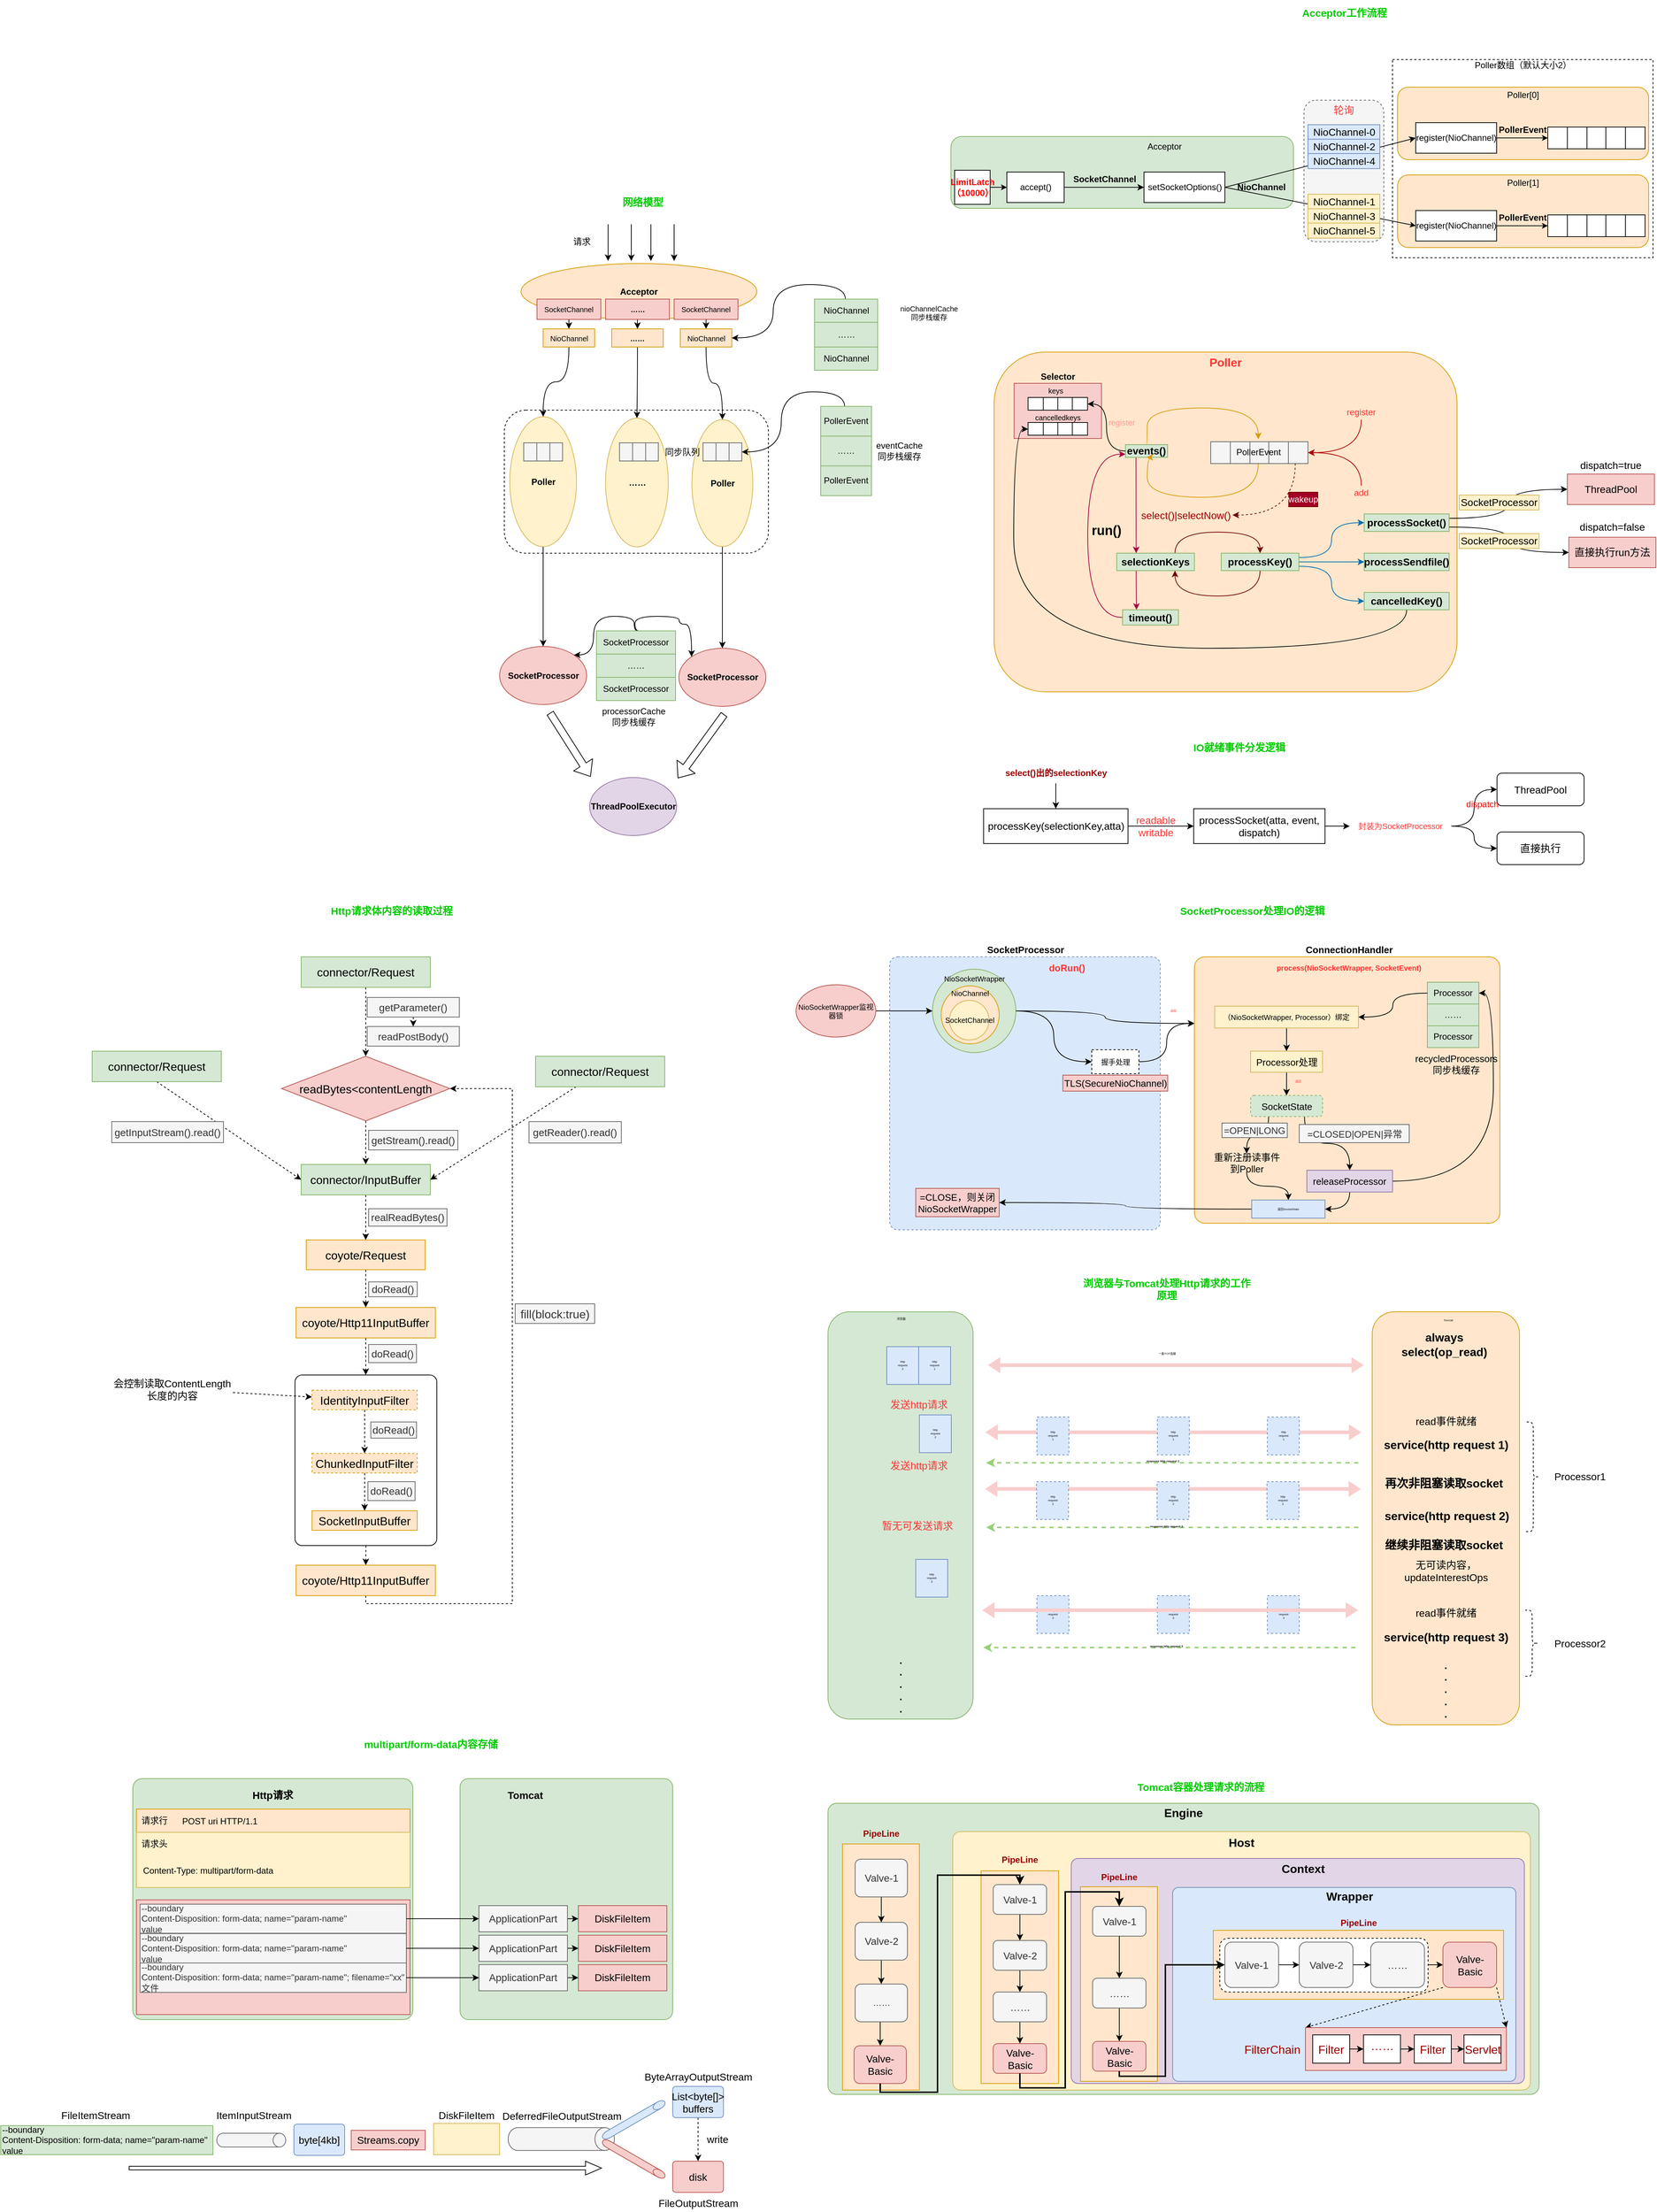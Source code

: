 <mxfile version="13.6.0" type="device"><diagram id="2sC2oECdiIPgEBz2Brmp" name="第 1 页"><mxGraphModel dx="2222" dy="1646" grid="0" gridSize="10" guides="1" tooltips="1" connect="1" arrows="1" fold="1" page="0" pageScale="1" pageWidth="827" pageHeight="1169" math="0" shadow="0"><root><mxCell id="0"/><mxCell id="1" parent="0"/><mxCell id="XIpc-_ZFcZF-za81sgDz-271" value="" style="endArrow=classic;html=1;dashed=1;fontSize=16;fontColor=#000000;strokeWidth=2;strokeColor=#97D077;" parent="1" edge="1"><mxGeometry width="50" height="50" relative="1" as="geometry"><mxPoint x="1379" y="1842.5" as="sourcePoint"/><mxPoint x="866" y="1842.5" as="targetPoint"/></mxGeometry></mxCell><mxCell id="XIpc-_ZFcZF-za81sgDz-261" value="" style="shape=flexArrow;endArrow=classic;startArrow=classic;html=1;fontSize=4;fontColor=#000000;fillColor=#f8cecc;dashed=1;width=5;endSize=5.33;endWidth=16;startWidth=16;startSize=5.33;strokeColor=none;" parent="1" edge="1"><mxGeometry width="50" height="50" relative="1" as="geometry"><mxPoint x="868.5" y="1546" as="sourcePoint"/><mxPoint x="1387.5" y="1546" as="targetPoint"/></mxGeometry></mxCell><mxCell id="XIpc-_ZFcZF-za81sgDz-195" value="" style="rounded=1;whiteSpace=wrap;html=1;fontSize=4;fillColor=#d5e8d4;strokeColor=#82b366;" parent="1" vertex="1"><mxGeometry x="652" y="1380" width="200" height="561" as="geometry"/></mxCell><mxCell id="XIpc-_ZFcZF-za81sgDz-168" value="" style="rounded=1;whiteSpace=wrap;html=1;dashed=1;fontSize=13;arcSize=3;fillColor=#dae8fc;strokeColor=#6c8ebf;" parent="1" vertex="1"><mxGeometry x="737" y="891" width="373" height="376" as="geometry"/></mxCell><mxCell id="XIpc-_ZFcZF-za81sgDz-108" value="" style="rounded=1;whiteSpace=wrap;html=1;fontSize=14;fontColor=#333333;dashed=1;fillColor=#f5f5f5;strokeColor=#666666;" parent="1" vertex="1"><mxGeometry x="1308" y="-289" width="110" height="195" as="geometry"/></mxCell><mxCell id="7M9nEXpU6fOGwkk-ahYu-130" value="" style="rounded=0;whiteSpace=wrap;html=1;dashed=1;" parent="1" vertex="1"><mxGeometry x="1430" y="-345" width="359" height="273" as="geometry"/></mxCell><mxCell id="7M9nEXpU6fOGwkk-ahYu-1" value="Acceptor" style="ellipse;whiteSpace=wrap;html=1;fontStyle=1;fillColor=#ffe6cc;strokeColor=#d79b00;" parent="1" vertex="1"><mxGeometry x="229" y="-64" width="325" height="77" as="geometry"/></mxCell><mxCell id="7M9nEXpU6fOGwkk-ahYu-4" value="SocketProcessor" style="ellipse;whiteSpace=wrap;html=1;fontStyle=1;fillColor=#f8cecc;strokeColor=#b85450;" parent="1" vertex="1"><mxGeometry x="199.5" y="463.5" width="120" height="80" as="geometry"/></mxCell><mxCell id="7M9nEXpU6fOGwkk-ahYu-6" value="ThreadPoolExecutor" style="ellipse;whiteSpace=wrap;html=1;fontStyle=1;fillColor=#e1d5e7;strokeColor=#9673a6;" parent="1" vertex="1"><mxGeometry x="323.5" y="644" width="120" height="80" as="geometry"/></mxCell><mxCell id="7M9nEXpU6fOGwkk-ahYu-8" value="" style="rounded=1;whiteSpace=wrap;html=1;dashed=1;" parent="1" vertex="1"><mxGeometry x="206" y="138" width="364" height="197" as="geometry"/></mxCell><mxCell id="7M9nEXpU6fOGwkk-ahYu-47" style="edgeStyle=orthogonalEdgeStyle;rounded=0;orthogonalLoop=1;jettySize=auto;html=1;" parent="1" source="7M9nEXpU6fOGwkk-ahYu-24" target="7M9nEXpU6fOGwkk-ahYu-4" edge="1"><mxGeometry relative="1" as="geometry"/></mxCell><mxCell id="7M9nEXpU6fOGwkk-ahYu-24" value="Poller" style="ellipse;whiteSpace=wrap;html=1;fontStyle=1;fillColor=#fff2cc;strokeColor=#d6b656;" parent="1" vertex="1"><mxGeometry x="213.5" y="147" width="92" height="179" as="geometry"/></mxCell><mxCell id="7M9nEXpU6fOGwkk-ahYu-48" style="edgeStyle=orthogonalEdgeStyle;rounded=0;orthogonalLoop=1;jettySize=auto;html=1;exitX=0.5;exitY=1;exitDx=0;exitDy=0;" parent="1" source="7M9nEXpU6fOGwkk-ahYu-25" target="7M9nEXpU6fOGwkk-ahYu-44" edge="1"><mxGeometry relative="1" as="geometry"/></mxCell><mxCell id="7M9nEXpU6fOGwkk-ahYu-25" value="Poller" style="ellipse;whiteSpace=wrap;html=1;fontStyle=1;fillColor=#fff2cc;strokeColor=#d6b656;" parent="1" vertex="1"><mxGeometry x="464.5" y="151" width="84" height="175" as="geometry"/></mxCell><mxCell id="7M9nEXpU6fOGwkk-ahYu-26" value="……" style="ellipse;whiteSpace=wrap;html=1;fontStyle=1;fillColor=#fff2cc;strokeColor=#d6b656;" parent="1" vertex="1"><mxGeometry x="345.5" y="149" width="86.5" height="177.5" as="geometry"/></mxCell><mxCell id="7M9nEXpU6fOGwkk-ahYu-44" value="SocketProcessor" style="ellipse;whiteSpace=wrap;html=1;fontStyle=1;fillColor=#f8cecc;strokeColor=#b85450;" parent="1" vertex="1"><mxGeometry x="446.5" y="466" width="120" height="80" as="geometry"/></mxCell><mxCell id="7M9nEXpU6fOGwkk-ahYu-45" value="processorCache&lt;br&gt;同步栈缓存" style="text;html=1;align=center;verticalAlign=middle;resizable=0;points=[];autosize=1;" parent="1" vertex="1"><mxGeometry x="335" y="543.5" width="97" height="32" as="geometry"/></mxCell><mxCell id="7M9nEXpU6fOGwkk-ahYu-62" style="edgeStyle=orthogonalEdgeStyle;curved=1;rounded=0;orthogonalLoop=1;jettySize=auto;html=1;entryX=1;entryY=0;entryDx=0;entryDy=0;exitX=0.521;exitY=0;exitDx=0;exitDy=0;exitPerimeter=0;" parent="1" source="7M9nEXpU6fOGwkk-ahYu-42" target="7M9nEXpU6fOGwkk-ahYu-4" edge="1"><mxGeometry relative="1" as="geometry"><Array as="points"><mxPoint x="385" y="422"/><mxPoint x="329" y="422"/><mxPoint x="329" y="475"/></Array></mxGeometry></mxCell><mxCell id="7M9nEXpU6fOGwkk-ahYu-63" style="edgeStyle=orthogonalEdgeStyle;curved=1;rounded=0;orthogonalLoop=1;jettySize=auto;html=1;entryX=0;entryY=0;entryDx=0;entryDy=0;exitX=0.536;exitY=0;exitDx=0;exitDy=0;exitPerimeter=0;" parent="1" source="7M9nEXpU6fOGwkk-ahYu-42" target="7M9nEXpU6fOGwkk-ahYu-44" edge="1"><mxGeometry relative="1" as="geometry"><Array as="points"><mxPoint x="386" y="422"/><mxPoint x="447" y="422"/><mxPoint x="447" y="433"/><mxPoint x="464" y="433"/></Array></mxGeometry></mxCell><mxCell id="7M9nEXpU6fOGwkk-ahYu-33" value="" style="shape=table;html=1;whiteSpace=wrap;startSize=0;container=1;collapsible=0;childLayout=tableLayout;fillColor=#d5e8d4;strokeColor=#82b366;" parent="1" vertex="1"><mxGeometry x="333" y="442" width="109" height="96" as="geometry"/></mxCell><mxCell id="7M9nEXpU6fOGwkk-ahYu-42" style="shape=partialRectangle;html=1;whiteSpace=wrap;collapsible=0;dropTarget=0;pointerEvents=0;fillColor=none;top=0;left=0;bottom=0;right=0;points=[[0,0.5],[1,0.5]];portConstraint=eastwest;" parent="7M9nEXpU6fOGwkk-ahYu-33" vertex="1"><mxGeometry width="109" height="32" as="geometry"/></mxCell><mxCell id="7M9nEXpU6fOGwkk-ahYu-43" value="SocketProcessor" style="shape=partialRectangle;html=1;whiteSpace=wrap;connectable=0;overflow=hidden;fillColor=none;top=0;left=0;bottom=0;right=0;" parent="7M9nEXpU6fOGwkk-ahYu-42" vertex="1"><mxGeometry width="109" height="32" as="geometry"/></mxCell><mxCell id="7M9nEXpU6fOGwkk-ahYu-40" style="shape=partialRectangle;html=1;whiteSpace=wrap;collapsible=0;dropTarget=0;pointerEvents=0;fillColor=none;top=0;left=0;bottom=0;right=0;points=[[0,0.5],[1,0.5]];portConstraint=eastwest;" parent="7M9nEXpU6fOGwkk-ahYu-33" vertex="1"><mxGeometry y="32" width="109" height="32" as="geometry"/></mxCell><mxCell id="7M9nEXpU6fOGwkk-ahYu-41" value="……" style="shape=partialRectangle;html=1;whiteSpace=wrap;connectable=0;overflow=hidden;fillColor=none;top=0;left=0;bottom=0;right=0;" parent="7M9nEXpU6fOGwkk-ahYu-40" vertex="1"><mxGeometry width="109" height="32" as="geometry"/></mxCell><mxCell id="7M9nEXpU6fOGwkk-ahYu-38" style="shape=partialRectangle;html=1;whiteSpace=wrap;collapsible=0;dropTarget=0;pointerEvents=0;fillColor=none;top=0;left=0;bottom=0;right=0;points=[[0,0.5],[1,0.5]];portConstraint=eastwest;" parent="7M9nEXpU6fOGwkk-ahYu-33" vertex="1"><mxGeometry y="64" width="109" height="32" as="geometry"/></mxCell><mxCell id="7M9nEXpU6fOGwkk-ahYu-39" value="SocketProcessor" style="shape=partialRectangle;html=1;whiteSpace=wrap;connectable=0;overflow=hidden;fillColor=none;top=0;left=0;bottom=0;right=0;" parent="7M9nEXpU6fOGwkk-ahYu-38" vertex="1"><mxGeometry width="109" height="32" as="geometry"/></mxCell><mxCell id="7M9nEXpU6fOGwkk-ahYu-56" value="eventCache&lt;br&gt;同步栈缓存" style="text;html=1;align=center;verticalAlign=middle;resizable=0;points=[];autosize=1;" parent="1" vertex="1"><mxGeometry x="713" y="178.25" width="74" height="32" as="geometry"/></mxCell><mxCell id="7M9nEXpU6fOGwkk-ahYu-57" value="同步队列" style="text;html=1;align=center;verticalAlign=middle;resizable=0;points=[];autosize=1;" parent="1" vertex="1"><mxGeometry x="421.75" y="186.5" width="58" height="18" as="geometry"/></mxCell><mxCell id="7M9nEXpU6fOGwkk-ahYu-60" value="" style="shape=flexArrow;endArrow=classic;html=1;" parent="1" edge="1"><mxGeometry width="50" height="50" relative="1" as="geometry"><mxPoint x="269" y="555" as="sourcePoint"/><mxPoint x="325" y="643" as="targetPoint"/></mxGeometry></mxCell><mxCell id="7M9nEXpU6fOGwkk-ahYu-61" value="" style="shape=flexArrow;endArrow=classic;html=1;" parent="1" edge="1"><mxGeometry width="50" height="50" relative="1" as="geometry"><mxPoint x="509" y="557" as="sourcePoint"/><mxPoint x="445" y="645" as="targetPoint"/></mxGeometry></mxCell><mxCell id="7M9nEXpU6fOGwkk-ahYu-64" style="edgeStyle=orthogonalEdgeStyle;curved=1;rounded=0;orthogonalLoop=1;jettySize=auto;html=1;exitX=0.471;exitY=0.012;exitDx=0;exitDy=0;exitPerimeter=0;" parent="1" source="7M9nEXpU6fOGwkk-ahYu-50" target="7M9nEXpU6fOGwkk-ahYu-84" edge="1"><mxGeometry relative="1" as="geometry"><mxPoint x="452" y="65" as="targetPoint"/></mxGeometry></mxCell><mxCell id="7M9nEXpU6fOGwkk-ahYu-69" value="请求" style="text;html=1;strokeColor=none;fillColor=none;align=center;verticalAlign=middle;whiteSpace=wrap;rounded=0;" parent="1" vertex="1"><mxGeometry x="293" y="-103.75" width="40" height="20" as="geometry"/></mxCell><mxCell id="7M9nEXpU6fOGwkk-ahYu-9" value="" style="shape=table;html=1;whiteSpace=wrap;startSize=0;container=1;collapsible=0;childLayout=tableLayout;fillColor=#f5f5f5;strokeColor=#666666;fontColor=#333333;" parent="1" vertex="1"><mxGeometry x="232.75" y="183" width="53.5" height="25" as="geometry"/></mxCell><mxCell id="7M9nEXpU6fOGwkk-ahYu-10" value="" style="shape=partialRectangle;html=1;whiteSpace=wrap;collapsible=0;dropTarget=0;pointerEvents=0;fillColor=none;top=0;left=0;bottom=0;right=0;points=[[0,0.5],[1,0.5]];portConstraint=eastwest;" parent="7M9nEXpU6fOGwkk-ahYu-9" vertex="1"><mxGeometry width="53.5" height="25" as="geometry"/></mxCell><mxCell id="7M9nEXpU6fOGwkk-ahYu-11" value="" style="shape=partialRectangle;html=1;whiteSpace=wrap;connectable=0;overflow=hidden;fillColor=none;top=0;left=0;bottom=0;right=0;" parent="7M9nEXpU6fOGwkk-ahYu-10" vertex="1"><mxGeometry width="18" height="25" as="geometry"/></mxCell><mxCell id="7M9nEXpU6fOGwkk-ahYu-76" style="shape=partialRectangle;html=1;whiteSpace=wrap;connectable=0;overflow=hidden;fillColor=none;top=0;left=0;bottom=0;right=0;" parent="7M9nEXpU6fOGwkk-ahYu-10" vertex="1"><mxGeometry x="18" width="18" height="25" as="geometry"/></mxCell><mxCell id="7M9nEXpU6fOGwkk-ahYu-77" style="shape=partialRectangle;html=1;whiteSpace=wrap;connectable=0;overflow=hidden;fillColor=none;top=0;left=0;bottom=0;right=0;" parent="7M9nEXpU6fOGwkk-ahYu-10" vertex="1"><mxGeometry x="36" width="18" height="25" as="geometry"/></mxCell><mxCell id="7M9nEXpU6fOGwkk-ahYu-78" value="" style="shape=table;html=1;whiteSpace=wrap;startSize=0;container=1;collapsible=0;childLayout=tableLayout;fillColor=#f5f5f5;strokeColor=#666666;fontColor=#333333;" parent="1" vertex="1"><mxGeometry x="364.75" y="183" width="53.5" height="25" as="geometry"/></mxCell><mxCell id="7M9nEXpU6fOGwkk-ahYu-79" value="" style="shape=partialRectangle;html=1;whiteSpace=wrap;collapsible=0;dropTarget=0;pointerEvents=0;fillColor=none;top=0;left=0;bottom=0;right=0;points=[[0,0.5],[1,0.5]];portConstraint=eastwest;" parent="7M9nEXpU6fOGwkk-ahYu-78" vertex="1"><mxGeometry width="53.5" height="25" as="geometry"/></mxCell><mxCell id="7M9nEXpU6fOGwkk-ahYu-80" value="" style="shape=partialRectangle;html=1;whiteSpace=wrap;connectable=0;overflow=hidden;fillColor=none;top=0;left=0;bottom=0;right=0;" parent="7M9nEXpU6fOGwkk-ahYu-79" vertex="1"><mxGeometry width="18" height="25" as="geometry"/></mxCell><mxCell id="7M9nEXpU6fOGwkk-ahYu-81" style="shape=partialRectangle;html=1;whiteSpace=wrap;connectable=0;overflow=hidden;fillColor=none;top=0;left=0;bottom=0;right=0;" parent="7M9nEXpU6fOGwkk-ahYu-79" vertex="1"><mxGeometry x="18" width="18" height="25" as="geometry"/></mxCell><mxCell id="7M9nEXpU6fOGwkk-ahYu-82" style="shape=partialRectangle;html=1;whiteSpace=wrap;connectable=0;overflow=hidden;fillColor=none;top=0;left=0;bottom=0;right=0;" parent="7M9nEXpU6fOGwkk-ahYu-79" vertex="1"><mxGeometry x="36" width="18" height="25" as="geometry"/></mxCell><mxCell id="7M9nEXpU6fOGwkk-ahYu-83" value="" style="shape=table;html=1;whiteSpace=wrap;startSize=0;container=1;collapsible=0;childLayout=tableLayout;fillColor=#f5f5f5;strokeColor=#666666;fontColor=#333333;" parent="1" vertex="1"><mxGeometry x="479.75" y="183" width="53.5" height="25" as="geometry"/></mxCell><mxCell id="7M9nEXpU6fOGwkk-ahYu-84" value="" style="shape=partialRectangle;html=1;whiteSpace=wrap;collapsible=0;dropTarget=0;pointerEvents=0;fillColor=none;top=0;left=0;bottom=0;right=0;points=[[0,0.5],[1,0.5]];portConstraint=eastwest;" parent="7M9nEXpU6fOGwkk-ahYu-83" vertex="1"><mxGeometry width="53.5" height="25" as="geometry"/></mxCell><mxCell id="7M9nEXpU6fOGwkk-ahYu-85" value="" style="shape=partialRectangle;html=1;whiteSpace=wrap;connectable=0;overflow=hidden;fillColor=none;top=0;left=0;bottom=0;right=0;" parent="7M9nEXpU6fOGwkk-ahYu-84" vertex="1"><mxGeometry width="18" height="25" as="geometry"/></mxCell><mxCell id="7M9nEXpU6fOGwkk-ahYu-86" style="shape=partialRectangle;html=1;whiteSpace=wrap;connectable=0;overflow=hidden;fillColor=none;top=0;left=0;bottom=0;right=0;" parent="7M9nEXpU6fOGwkk-ahYu-84" vertex="1"><mxGeometry x="18" width="18" height="25" as="geometry"/></mxCell><mxCell id="7M9nEXpU6fOGwkk-ahYu-87" style="shape=partialRectangle;html=1;whiteSpace=wrap;connectable=0;overflow=hidden;fillColor=none;top=0;left=0;bottom=0;right=0;" parent="7M9nEXpU6fOGwkk-ahYu-84" vertex="1"><mxGeometry x="36" width="18" height="25" as="geometry"/></mxCell><mxCell id="7M9nEXpU6fOGwkk-ahYu-96" value="" style="group" parent="1" vertex="1" connectable="0"><mxGeometry x="346" y="-120" width="94" height="52.5" as="geometry"/></mxCell><mxCell id="7M9nEXpU6fOGwkk-ahYu-95" value="" style="group" parent="7M9nEXpU6fOGwkk-ahYu-96" vertex="1" connectable="0"><mxGeometry width="94" height="52.5" as="geometry"/></mxCell><mxCell id="7M9nEXpU6fOGwkk-ahYu-94" value="" style="group" parent="7M9nEXpU6fOGwkk-ahYu-95" vertex="1" connectable="0"><mxGeometry width="94" height="52.5" as="geometry"/></mxCell><mxCell id="7M9nEXpU6fOGwkk-ahYu-66" value="" style="endArrow=classic;html=1;" parent="7M9nEXpU6fOGwkk-ahYu-94" edge="1"><mxGeometry width="50" height="50" relative="1" as="geometry"><mxPoint x="3" y="2" as="sourcePoint"/><mxPoint x="3" y="52.5" as="targetPoint"/></mxGeometry></mxCell><mxCell id="7M9nEXpU6fOGwkk-ahYu-91" value="" style="endArrow=classic;html=1;" parent="7M9nEXpU6fOGwkk-ahYu-94" edge="1"><mxGeometry width="50" height="50" relative="1" as="geometry"><mxPoint x="35" y="2" as="sourcePoint"/><mxPoint x="35" y="52.5" as="targetPoint"/></mxGeometry></mxCell><mxCell id="7M9nEXpU6fOGwkk-ahYu-92" value="" style="endArrow=classic;html=1;" parent="7M9nEXpU6fOGwkk-ahYu-94" edge="1"><mxGeometry width="50" height="50" relative="1" as="geometry"><mxPoint x="94" y="2" as="sourcePoint"/><mxPoint x="94" y="52.5" as="targetPoint"/></mxGeometry></mxCell><mxCell id="7M9nEXpU6fOGwkk-ahYu-93" value="" style="endArrow=classic;html=1;" parent="7M9nEXpU6fOGwkk-ahYu-94" edge="1"><mxGeometry width="50" height="50" relative="1" as="geometry"><mxPoint x="62" y="2" as="sourcePoint"/><mxPoint x="62" y="52.5" as="targetPoint"/></mxGeometry></mxCell><mxCell id="7M9nEXpU6fOGwkk-ahYu-97" value="" style="rounded=1;whiteSpace=wrap;html=1;fillColor=#d5e8d4;strokeColor=#82b366;" parent="1" vertex="1"><mxGeometry x="821.5" y="-239" width="472" height="99" as="geometry"/></mxCell><mxCell id="7M9nEXpU6fOGwkk-ahYu-98" value="Acceptor" style="text;html=1;strokeColor=none;fillColor=none;align=center;verticalAlign=middle;whiteSpace=wrap;rounded=0;" parent="1" vertex="1"><mxGeometry x="1085" y="-234" width="62" height="18" as="geometry"/></mxCell><mxCell id="7M9nEXpU6fOGwkk-ahYu-102" style="rounded=0;orthogonalLoop=1;jettySize=auto;html=1;exitX=1;exitY=0.5;exitDx=0;exitDy=0;entryX=0;entryY=0.5;entryDx=0;entryDy=0;" parent="1" source="7M9nEXpU6fOGwkk-ahYu-99" target="7M9nEXpU6fOGwkk-ahYu-100" edge="1"><mxGeometry relative="1" as="geometry"/></mxCell><mxCell id="7M9nEXpU6fOGwkk-ahYu-99" value="accept()" style="rounded=0;whiteSpace=wrap;html=1;" parent="1" vertex="1"><mxGeometry x="898.5" y="-190" width="79" height="42" as="geometry"/></mxCell><mxCell id="7M9nEXpU6fOGwkk-ahYu-100" value="setSocketOptions()" style="rounded=0;whiteSpace=wrap;html=1;" parent="1" vertex="1"><mxGeometry x="1087.5" y="-190" width="111.5" height="42" as="geometry"/></mxCell><mxCell id="7M9nEXpU6fOGwkk-ahYu-103" value="SocketChannel" style="text;html=1;strokeColor=none;fillColor=none;align=center;verticalAlign=middle;whiteSpace=wrap;rounded=0;fontStyle=1" parent="1" vertex="1"><mxGeometry x="990.5" y="-190" width="85" height="19" as="geometry"/></mxCell><mxCell id="7M9nEXpU6fOGwkk-ahYu-104" value="" style="rounded=1;whiteSpace=wrap;html=1;fillColor=#ffe6cc;strokeColor=#d79b00;" parent="1" vertex="1"><mxGeometry x="1437" y="-307" width="346" height="100" as="geometry"/></mxCell><mxCell id="7M9nEXpU6fOGwkk-ahYu-136" style="edgeStyle=none;rounded=0;orthogonalLoop=1;jettySize=auto;html=1;exitX=1;exitY=0.5;exitDx=0;exitDy=0;startSize=5;endSize=5;" parent="1" source="7M9nEXpU6fOGwkk-ahYu-105" target="7M9nEXpU6fOGwkk-ahYu-110" edge="1"><mxGeometry relative="1" as="geometry"/></mxCell><mxCell id="7M9nEXpU6fOGwkk-ahYu-105" value="register(NioChannel)" style="rounded=0;whiteSpace=wrap;html=1;" parent="1" vertex="1"><mxGeometry x="1462" y="-258" width="111.5" height="42" as="geometry"/></mxCell><mxCell id="7M9nEXpU6fOGwkk-ahYu-106" style="edgeStyle=none;rounded=0;orthogonalLoop=1;jettySize=auto;html=1;exitX=1;exitY=0.5;exitDx=0;exitDy=0;entryX=0;entryY=0.5;entryDx=0;entryDy=0;" parent="1" source="7M9nEXpU6fOGwkk-ahYu-100" target="7M9nEXpU6fOGwkk-ahYu-105" edge="1"><mxGeometry relative="1" as="geometry"/></mxCell><mxCell id="7M9nEXpU6fOGwkk-ahYu-107" value="NioChannel" style="text;html=1;strokeColor=none;fillColor=none;align=center;verticalAlign=middle;whiteSpace=wrap;rounded=0;fontStyle=1" parent="1" vertex="1"><mxGeometry x="1206.5" y="-178.5" width="85" height="19" as="geometry"/></mxCell><mxCell id="7M9nEXpU6fOGwkk-ahYu-108" value="Poller[0]" style="text;html=1;strokeColor=none;fillColor=none;align=center;verticalAlign=middle;whiteSpace=wrap;rounded=0;" parent="1" vertex="1"><mxGeometry x="1579" y="-305" width="62" height="18" as="geometry"/></mxCell><mxCell id="7M9nEXpU6fOGwkk-ahYu-118" value="" style="rounded=1;whiteSpace=wrap;html=1;fillColor=#ffe6cc;strokeColor=#d79b00;" parent="1" vertex="1"><mxGeometry x="1437" y="-186" width="346" height="100" as="geometry"/></mxCell><mxCell id="7M9nEXpU6fOGwkk-ahYu-135" style="edgeStyle=none;rounded=0;orthogonalLoop=1;jettySize=auto;html=1;exitX=1;exitY=0.5;exitDx=0;exitDy=0;entryX=0;entryY=0.5;entryDx=0;entryDy=0;startSize=5;endSize=5;" parent="1" source="7M9nEXpU6fOGwkk-ahYu-119" target="7M9nEXpU6fOGwkk-ahYu-123" edge="1"><mxGeometry relative="1" as="geometry"/></mxCell><mxCell id="7M9nEXpU6fOGwkk-ahYu-119" value="register(NioChannel)" style="rounded=0;whiteSpace=wrap;html=1;" parent="1" vertex="1"><mxGeometry x="1462" y="-137" width="111.5" height="42" as="geometry"/></mxCell><mxCell id="7M9nEXpU6fOGwkk-ahYu-120" value="Poller[1]" style="text;html=1;strokeColor=none;fillColor=none;align=center;verticalAlign=middle;whiteSpace=wrap;rounded=0;" parent="1" vertex="1"><mxGeometry x="1579" y="-184" width="62" height="18" as="geometry"/></mxCell><mxCell id="7M9nEXpU6fOGwkk-ahYu-129" style="edgeStyle=none;rounded=0;orthogonalLoop=1;jettySize=auto;html=1;exitX=1;exitY=0.5;exitDx=0;exitDy=0;entryX=0;entryY=0.5;entryDx=0;entryDy=0;startSize=5;endSize=5;" parent="1" source="7M9nEXpU6fOGwkk-ahYu-100" target="7M9nEXpU6fOGwkk-ahYu-119" edge="1"><mxGeometry relative="1" as="geometry"/></mxCell><mxCell id="7M9nEXpU6fOGwkk-ahYu-131" value="Poller数组（默认大小2）" style="text;html=1;strokeColor=none;fillColor=none;align=center;verticalAlign=middle;whiteSpace=wrap;rounded=0;" parent="1" vertex="1"><mxGeometry x="1540.5" y="-347" width="138" height="20" as="geometry"/></mxCell><mxCell id="7M9nEXpU6fOGwkk-ahYu-134" value="PollerEvent" style="text;html=1;strokeColor=none;fillColor=none;align=center;verticalAlign=middle;whiteSpace=wrap;rounded=0;fontStyle=1" parent="1" vertex="1"><mxGeometry x="1567" y="-137" width="85" height="19" as="geometry"/></mxCell><mxCell id="7M9nEXpU6fOGwkk-ahYu-137" value="PollerEvent" style="text;html=1;strokeColor=none;fillColor=none;align=center;verticalAlign=middle;whiteSpace=wrap;rounded=0;fontStyle=1" parent="1" vertex="1"><mxGeometry x="1567" y="-258" width="85" height="19" as="geometry"/></mxCell><mxCell id="7M9nEXpU6fOGwkk-ahYu-141" style="edgeStyle=none;rounded=0;orthogonalLoop=1;jettySize=auto;html=1;exitX=1;exitY=0.5;exitDx=0;exitDy=0;entryX=0;entryY=0.5;entryDx=0;entryDy=0;startSize=5;endSize=5;fontColor=#FF0000;" parent="1" source="7M9nEXpU6fOGwkk-ahYu-138" target="7M9nEXpU6fOGwkk-ahYu-99" edge="1"><mxGeometry relative="1" as="geometry"/></mxCell><mxCell id="7M9nEXpU6fOGwkk-ahYu-138" value="" style="rounded=0;whiteSpace=wrap;html=1;" parent="1" vertex="1"><mxGeometry x="826.5" y="-192.5" width="49" height="47" as="geometry"/></mxCell><mxCell id="7M9nEXpU6fOGwkk-ahYu-139" value="LimitLatch&lt;br&gt;（10000）" style="text;html=1;strokeColor=none;fillColor=none;align=center;verticalAlign=middle;whiteSpace=wrap;rounded=0;fontStyle=1;fontColor=#FF0000;" parent="1" vertex="1"><mxGeometry x="820.5" y="-186.5" width="61" height="35" as="geometry"/></mxCell><mxCell id="XIpc-_ZFcZF-za81sgDz-8" value="" style="rounded=1;whiteSpace=wrap;html=1;fillColor=#ffe6cc;strokeColor=#d79b00;" parent="1" vertex="1"><mxGeometry x="881" y="58" width="638" height="468" as="geometry"/></mxCell><mxCell id="XIpc-_ZFcZF-za81sgDz-24" style="edgeStyle=orthogonalEdgeStyle;curved=1;rounded=0;orthogonalLoop=1;jettySize=auto;html=1;exitX=0.5;exitY=0;exitDx=0;exitDy=0;fillColor=#ffe6cc;strokeColor=#d79b00;" parent="1" source="XIpc-_ZFcZF-za81sgDz-14" edge="1"><mxGeometry relative="1" as="geometry"><mxPoint x="1245" y="178" as="targetPoint"/><Array as="points"><mxPoint x="1092" y="135"/><mxPoint x="1245" y="135"/></Array></mxGeometry></mxCell><mxCell id="XIpc-_ZFcZF-za81sgDz-39" style="edgeStyle=orthogonalEdgeStyle;curved=1;rounded=0;orthogonalLoop=1;jettySize=auto;html=1;exitX=0.25;exitY=1;exitDx=0;exitDy=0;entryX=0.25;entryY=0;entryDx=0;entryDy=0;fontSize=14;fillColor=#d80073;strokeColor=#A50040;" parent="1" source="XIpc-_ZFcZF-za81sgDz-14" target="XIpc-_ZFcZF-za81sgDz-37" edge="1"><mxGeometry relative="1" as="geometry"/></mxCell><mxCell id="XIpc-_ZFcZF-za81sgDz-14" value="events()" style="text;html=1;strokeColor=#82b366;fillColor=#d5e8d4;align=center;verticalAlign=middle;whiteSpace=wrap;rounded=0;fontStyle=1;fontSize=14;" parent="1" vertex="1"><mxGeometry x="1062" y="185.5" width="58" height="17.5" as="geometry"/></mxCell><mxCell id="XIpc-_ZFcZF-za81sgDz-26" style="edgeStyle=orthogonalEdgeStyle;curved=1;rounded=0;orthogonalLoop=1;jettySize=auto;html=1;entryX=0.5;entryY=1;entryDx=0;entryDy=0;exitX=0.489;exitY=1.017;exitDx=0;exitDy=0;exitPerimeter=0;fillColor=#ffe6cc;strokeColor=#d79b00;" parent="1" source="XIpc-_ZFcZF-za81sgDz-18" target="XIpc-_ZFcZF-za81sgDz-14" edge="1"><mxGeometry relative="1" as="geometry"><Array as="points"><mxPoint x="1245" y="258"/><mxPoint x="1092" y="258"/></Array></mxGeometry></mxCell><mxCell id="XIpc-_ZFcZF-za81sgDz-17" value="" style="shape=table;html=1;whiteSpace=wrap;startSize=0;container=1;collapsible=0;childLayout=tableLayout;fillColor=#f5f5f5;strokeColor=#666666;fontColor=#333333;" parent="1" vertex="1"><mxGeometry x="1179.5" y="181.5" width="134" height="30" as="geometry"/></mxCell><mxCell id="XIpc-_ZFcZF-za81sgDz-18" value="" style="shape=partialRectangle;html=1;whiteSpace=wrap;collapsible=0;dropTarget=0;pointerEvents=0;fillColor=none;top=0;left=0;bottom=0;right=0;points=[[0,0.5],[1,0.5]];portConstraint=eastwest;" parent="XIpc-_ZFcZF-za81sgDz-17" vertex="1"><mxGeometry width="134" height="30" as="geometry"/></mxCell><mxCell id="XIpc-_ZFcZF-za81sgDz-19" value="" style="shape=partialRectangle;html=1;whiteSpace=wrap;connectable=0;overflow=hidden;fillColor=none;top=0;left=0;bottom=0;right=0;" parent="XIpc-_ZFcZF-za81sgDz-18" vertex="1"><mxGeometry width="27" height="30" as="geometry"/></mxCell><mxCell id="XIpc-_ZFcZF-za81sgDz-20" style="shape=partialRectangle;html=1;whiteSpace=wrap;connectable=0;overflow=hidden;fillColor=none;top=0;left=0;bottom=0;right=0;" parent="XIpc-_ZFcZF-za81sgDz-18" vertex="1"><mxGeometry x="27" width="27" height="30" as="geometry"/></mxCell><mxCell id="XIpc-_ZFcZF-za81sgDz-21" style="shape=partialRectangle;html=1;whiteSpace=wrap;connectable=0;overflow=hidden;fillColor=none;top=0;left=0;bottom=0;right=0;" parent="XIpc-_ZFcZF-za81sgDz-18" vertex="1"><mxGeometry x="54" width="26" height="30" as="geometry"/></mxCell><mxCell id="XIpc-_ZFcZF-za81sgDz-22" style="shape=partialRectangle;html=1;whiteSpace=wrap;connectable=0;overflow=hidden;fillColor=none;top=0;left=0;bottom=0;right=0;" parent="XIpc-_ZFcZF-za81sgDz-18" vertex="1"><mxGeometry x="80" width="27" height="30" as="geometry"/></mxCell><mxCell id="XIpc-_ZFcZF-za81sgDz-23" style="shape=partialRectangle;html=1;whiteSpace=wrap;connectable=0;overflow=hidden;fillColor=none;top=0;left=0;bottom=0;right=0;" parent="XIpc-_ZFcZF-za81sgDz-18" vertex="1"><mxGeometry x="107" width="27" height="30" as="geometry"/></mxCell><mxCell id="XIpc-_ZFcZF-za81sgDz-13" value="PollerEvent" style="text;html=1;strokeColor=none;fillColor=none;align=center;verticalAlign=middle;whiteSpace=wrap;rounded=0;" parent="1" vertex="1"><mxGeometry x="1209.5" y="185.5" width="71" height="20" as="geometry"/></mxCell><mxCell id="XIpc-_ZFcZF-za81sgDz-27" value="" style="rounded=0;whiteSpace=wrap;html=1;fillColor=#f8cecc;strokeColor=#b85450;" parent="1" vertex="1"><mxGeometry x="908.5" y="101" width="120.5" height="76" as="geometry"/></mxCell><mxCell id="XIpc-_ZFcZF-za81sgDz-28" value="Selector" style="text;html=1;strokeColor=none;fillColor=none;align=center;verticalAlign=middle;whiteSpace=wrap;rounded=0;fontStyle=1" parent="1" vertex="1"><mxGeometry x="943.5" y="83" width="50" height="18" as="geometry"/></mxCell><mxCell id="XIpc-_ZFcZF-za81sgDz-36" style="edgeStyle=orthogonalEdgeStyle;curved=1;rounded=0;orthogonalLoop=1;jettySize=auto;html=1;exitX=0;exitY=0.5;exitDx=0;exitDy=0;entryX=1;entryY=0.5;entryDx=0;entryDy=0;" parent="1" source="XIpc-_ZFcZF-za81sgDz-14" target="XIpc-_ZFcZF-za81sgDz-30" edge="1"><mxGeometry relative="1" as="geometry"/></mxCell><mxCell id="XIpc-_ZFcZF-za81sgDz-42" style="edgeStyle=orthogonalEdgeStyle;curved=1;rounded=0;orthogonalLoop=1;jettySize=auto;html=1;exitX=0.75;exitY=0;exitDx=0;exitDy=0;entryX=0.5;entryY=0;entryDx=0;entryDy=0;fontSize=14;fillColor=#a20025;strokeColor=#6F0000;" parent="1" source="XIpc-_ZFcZF-za81sgDz-37" target="XIpc-_ZFcZF-za81sgDz-41" edge="1"><mxGeometry relative="1" as="geometry"><Array as="points"><mxPoint x="1130" y="306"/><mxPoint x="1248" y="306"/></Array></mxGeometry></mxCell><mxCell id="XIpc-_ZFcZF-za81sgDz-78" style="edgeStyle=orthogonalEdgeStyle;curved=1;rounded=0;orthogonalLoop=1;jettySize=auto;html=1;exitX=0;exitY=0.5;exitDx=0;exitDy=0;entryX=0;entryY=0.75;entryDx=0;entryDy=0;startArrow=none;startFill=0;endArrow=classic;endFill=1;fontSize=12;fontColor=#FF3333;fillColor=#d80073;strokeColor=#A50040;" parent="1" source="XIpc-_ZFcZF-za81sgDz-81" target="XIpc-_ZFcZF-za81sgDz-14" edge="1"><mxGeometry relative="1" as="geometry"><Array as="points"><mxPoint x="1010" y="424"/><mxPoint x="1010" y="199"/></Array></mxGeometry></mxCell><mxCell id="XIpc-_ZFcZF-za81sgDz-82" style="edgeStyle=orthogonalEdgeStyle;curved=1;rounded=0;orthogonalLoop=1;jettySize=auto;html=1;exitX=0.25;exitY=1;exitDx=0;exitDy=0;entryX=0.25;entryY=0;entryDx=0;entryDy=0;startArrow=none;startFill=0;endArrow=classic;endFill=1;fontSize=11;fontColor=#FF9999;fillColor=#d80073;strokeColor=#A50040;" parent="1" source="XIpc-_ZFcZF-za81sgDz-37" target="XIpc-_ZFcZF-za81sgDz-81" edge="1"><mxGeometry relative="1" as="geometry"/></mxCell><mxCell id="XIpc-_ZFcZF-za81sgDz-37" value="selectionKeys" style="text;html=1;strokeColor=#82b366;fillColor=#d5e8d4;align=center;verticalAlign=middle;whiteSpace=wrap;rounded=0;fontStyle=1;fontSize=14;" parent="1" vertex="1"><mxGeometry x="1050" y="335" width="107" height="24" as="geometry"/></mxCell><mxCell id="XIpc-_ZFcZF-za81sgDz-76" style="edgeStyle=orthogonalEdgeStyle;curved=1;rounded=0;orthogonalLoop=1;jettySize=auto;html=1;exitX=1;exitY=0.5;exitDx=0;exitDy=0;entryX=0.869;entryY=1.017;entryDx=0;entryDy=0;entryPerimeter=0;fontSize=12;endArrow=none;endFill=0;startArrow=classic;startFill=1;dashed=1;fillColor=#a20025;strokeColor=#6F0000;" parent="1" source="XIpc-_ZFcZF-za81sgDz-40" target="XIpc-_ZFcZF-za81sgDz-18" edge="1"><mxGeometry relative="1" as="geometry"/></mxCell><mxCell id="XIpc-_ZFcZF-za81sgDz-40" value="select()|selectNow()" style="text;html=1;strokeColor=none;fillColor=none;align=center;verticalAlign=middle;whiteSpace=wrap;rounded=0;fontSize=14;fontColor=#990000;" parent="1" vertex="1"><mxGeometry x="1080.5" y="271" width="129" height="23" as="geometry"/></mxCell><mxCell id="XIpc-_ZFcZF-za81sgDz-43" style="edgeStyle=orthogonalEdgeStyle;curved=1;rounded=0;orthogonalLoop=1;jettySize=auto;html=1;exitX=0.5;exitY=1;exitDx=0;exitDy=0;entryX=0.75;entryY=1;entryDx=0;entryDy=0;fontSize=14;fillColor=#a20025;strokeColor=#6F0000;" parent="1" source="XIpc-_ZFcZF-za81sgDz-41" target="XIpc-_ZFcZF-za81sgDz-37" edge="1"><mxGeometry relative="1" as="geometry"><Array as="points"><mxPoint x="1248" y="394"/><mxPoint x="1130" y="394"/></Array></mxGeometry></mxCell><mxCell id="XIpc-_ZFcZF-za81sgDz-47" style="edgeStyle=orthogonalEdgeStyle;curved=1;rounded=0;orthogonalLoop=1;jettySize=auto;html=1;exitX=1;exitY=0.25;exitDx=0;exitDy=0;entryX=0;entryY=0.5;entryDx=0;entryDy=0;fontSize=14;fillColor=#1ba1e2;strokeColor=#006EAF;" parent="1" source="XIpc-_ZFcZF-za81sgDz-41" target="XIpc-_ZFcZF-za81sgDz-44" edge="1"><mxGeometry relative="1" as="geometry"/></mxCell><mxCell id="XIpc-_ZFcZF-za81sgDz-48" style="edgeStyle=orthogonalEdgeStyle;curved=1;rounded=0;orthogonalLoop=1;jettySize=auto;html=1;exitX=1;exitY=0.5;exitDx=0;exitDy=0;entryX=0;entryY=0.5;entryDx=0;entryDy=0;fontSize=14;fillColor=#1ba1e2;strokeColor=#006EAF;" parent="1" source="XIpc-_ZFcZF-za81sgDz-41" target="XIpc-_ZFcZF-za81sgDz-45" edge="1"><mxGeometry relative="1" as="geometry"/></mxCell><mxCell id="XIpc-_ZFcZF-za81sgDz-49" style="edgeStyle=orthogonalEdgeStyle;curved=1;rounded=0;orthogonalLoop=1;jettySize=auto;html=1;exitX=1;exitY=0.75;exitDx=0;exitDy=0;entryX=0;entryY=0.5;entryDx=0;entryDy=0;fontSize=14;fillColor=#1ba1e2;strokeColor=#006EAF;" parent="1" source="XIpc-_ZFcZF-za81sgDz-41" target="XIpc-_ZFcZF-za81sgDz-46" edge="1"><mxGeometry relative="1" as="geometry"/></mxCell><mxCell id="XIpc-_ZFcZF-za81sgDz-41" value="processKey()" style="text;html=1;strokeColor=#82b366;fillColor=#d5e8d4;align=center;verticalAlign=middle;whiteSpace=wrap;rounded=0;fontStyle=1;fontSize=14;" parent="1" vertex="1"><mxGeometry x="1194" y="335" width="107" height="24" as="geometry"/></mxCell><mxCell id="XIpc-_ZFcZF-za81sgDz-60" style="edgeStyle=orthogonalEdgeStyle;curved=1;rounded=0;orthogonalLoop=1;jettySize=auto;html=1;exitX=1;exitY=0.25;exitDx=0;exitDy=0;entryX=0;entryY=0.5;entryDx=0;entryDy=0;fontSize=14;" parent="1" source="XIpc-_ZFcZF-za81sgDz-44" target="XIpc-_ZFcZF-za81sgDz-58" edge="1"><mxGeometry relative="1" as="geometry"/></mxCell><mxCell id="XIpc-_ZFcZF-za81sgDz-61" style="edgeStyle=orthogonalEdgeStyle;curved=1;rounded=0;orthogonalLoop=1;jettySize=auto;html=1;exitX=1;exitY=0.75;exitDx=0;exitDy=0;entryX=0;entryY=0.5;entryDx=0;entryDy=0;fontSize=14;" parent="1" source="XIpc-_ZFcZF-za81sgDz-44" target="XIpc-_ZFcZF-za81sgDz-59" edge="1"><mxGeometry relative="1" as="geometry"/></mxCell><mxCell id="XIpc-_ZFcZF-za81sgDz-44" value="processSocket()" style="text;html=1;strokeColor=#82b366;fillColor=#d5e8d4;align=center;verticalAlign=middle;whiteSpace=wrap;rounded=0;fontStyle=1;fontSize=14;" parent="1" vertex="1"><mxGeometry x="1391" y="281" width="117" height="24" as="geometry"/></mxCell><mxCell id="XIpc-_ZFcZF-za81sgDz-45" value="processSendfile()" style="text;html=1;strokeColor=#82b366;fillColor=#d5e8d4;align=center;verticalAlign=middle;whiteSpace=wrap;rounded=0;fontStyle=1;fontSize=14;" parent="1" vertex="1"><mxGeometry x="1391" y="335" width="117" height="24" as="geometry"/></mxCell><mxCell id="XIpc-_ZFcZF-za81sgDz-57" style="edgeStyle=orthogonalEdgeStyle;curved=1;rounded=0;orthogonalLoop=1;jettySize=auto;html=1;exitX=0.5;exitY=1;exitDx=0;exitDy=0;entryX=0;entryY=0.5;entryDx=0;entryDy=0;fontSize=14;" parent="1" source="XIpc-_ZFcZF-za81sgDz-46" target="XIpc-_ZFcZF-za81sgDz-51" edge="1"><mxGeometry relative="1" as="geometry"><Array as="points"><mxPoint x="1450" y="466"/><mxPoint x="908" y="466"/><mxPoint x="908" y="164"/></Array></mxGeometry></mxCell><mxCell id="XIpc-_ZFcZF-za81sgDz-46" value="cancelledKey()" style="text;html=1;strokeColor=#82b366;fillColor=#d5e8d4;align=center;verticalAlign=middle;whiteSpace=wrap;rounded=0;fontStyle=1;fontSize=14;" parent="1" vertex="1"><mxGeometry x="1391" y="389" width="117" height="24" as="geometry"/></mxCell><mxCell id="XIpc-_ZFcZF-za81sgDz-29" value="" style="shape=table;html=1;whiteSpace=wrap;startSize=0;container=1;collapsible=0;childLayout=tableLayout;" parent="1" vertex="1"><mxGeometry x="927.75" y="120.5" width="82" height="17.5" as="geometry"/></mxCell><mxCell id="XIpc-_ZFcZF-za81sgDz-30" value="" style="shape=partialRectangle;html=1;whiteSpace=wrap;collapsible=0;dropTarget=0;pointerEvents=0;fillColor=none;top=0;left=0;bottom=0;right=0;points=[[0,0.5],[1,0.5]];portConstraint=eastwest;" parent="XIpc-_ZFcZF-za81sgDz-29" vertex="1"><mxGeometry width="82" height="18" as="geometry"/></mxCell><mxCell id="XIpc-_ZFcZF-za81sgDz-31" value="" style="shape=partialRectangle;html=1;whiteSpace=wrap;connectable=0;overflow=hidden;fillColor=none;top=0;left=0;bottom=0;right=0;" parent="XIpc-_ZFcZF-za81sgDz-30" vertex="1"><mxGeometry width="21" height="18" as="geometry"/></mxCell><mxCell id="XIpc-_ZFcZF-za81sgDz-32" style="shape=partialRectangle;html=1;whiteSpace=wrap;connectable=0;overflow=hidden;fillColor=none;top=0;left=0;bottom=0;right=0;" parent="XIpc-_ZFcZF-za81sgDz-30" vertex="1"><mxGeometry x="21" width="20" height="18" as="geometry"/></mxCell><mxCell id="XIpc-_ZFcZF-za81sgDz-33" style="shape=partialRectangle;html=1;whiteSpace=wrap;connectable=0;overflow=hidden;fillColor=none;top=0;left=0;bottom=0;right=0;" parent="XIpc-_ZFcZF-za81sgDz-30" vertex="1"><mxGeometry x="41" width="20" height="18" as="geometry"/></mxCell><mxCell id="XIpc-_ZFcZF-za81sgDz-35" style="shape=partialRectangle;html=1;whiteSpace=wrap;connectable=0;overflow=hidden;fillColor=none;top=0;left=0;bottom=0;right=0;" parent="XIpc-_ZFcZF-za81sgDz-30" vertex="1"><mxGeometry x="61" width="21" height="18" as="geometry"/></mxCell><mxCell id="XIpc-_ZFcZF-za81sgDz-50" value="" style="shape=table;html=1;whiteSpace=wrap;startSize=0;container=1;collapsible=0;childLayout=tableLayout;" parent="1" vertex="1"><mxGeometry x="927.75" y="155" width="82" height="17.5" as="geometry"/></mxCell><mxCell id="XIpc-_ZFcZF-za81sgDz-51" value="" style="shape=partialRectangle;html=1;whiteSpace=wrap;collapsible=0;dropTarget=0;pointerEvents=0;fillColor=none;top=0;left=0;bottom=0;right=0;points=[[0,0.5],[1,0.5]];portConstraint=eastwest;" parent="XIpc-_ZFcZF-za81sgDz-50" vertex="1"><mxGeometry width="82" height="18" as="geometry"/></mxCell><mxCell id="XIpc-_ZFcZF-za81sgDz-52" value="" style="shape=partialRectangle;html=1;whiteSpace=wrap;connectable=0;overflow=hidden;fillColor=none;top=0;left=0;bottom=0;right=0;" parent="XIpc-_ZFcZF-za81sgDz-51" vertex="1"><mxGeometry width="21" height="18" as="geometry"/></mxCell><mxCell id="XIpc-_ZFcZF-za81sgDz-53" style="shape=partialRectangle;html=1;whiteSpace=wrap;connectable=0;overflow=hidden;fillColor=none;top=0;left=0;bottom=0;right=0;" parent="XIpc-_ZFcZF-za81sgDz-51" vertex="1"><mxGeometry x="21" width="20" height="18" as="geometry"/></mxCell><mxCell id="XIpc-_ZFcZF-za81sgDz-54" style="shape=partialRectangle;html=1;whiteSpace=wrap;connectable=0;overflow=hidden;fillColor=none;top=0;left=0;bottom=0;right=0;" parent="XIpc-_ZFcZF-za81sgDz-51" vertex="1"><mxGeometry x="41" width="20" height="18" as="geometry"/></mxCell><mxCell id="XIpc-_ZFcZF-za81sgDz-55" style="shape=partialRectangle;html=1;whiteSpace=wrap;connectable=0;overflow=hidden;fillColor=none;top=0;left=0;bottom=0;right=0;" parent="XIpc-_ZFcZF-za81sgDz-51" vertex="1"><mxGeometry x="61" width="21" height="18" as="geometry"/></mxCell><mxCell id="XIpc-_ZFcZF-za81sgDz-58" value="ThreadPool" style="rounded=0;whiteSpace=wrap;html=1;fontSize=14;fillColor=#f8cecc;strokeColor=#b85450;" parent="1" vertex="1"><mxGeometry x="1671" y="226" width="120" height="42" as="geometry"/></mxCell><mxCell id="XIpc-_ZFcZF-za81sgDz-59" value="直接执行run方法" style="rounded=0;whiteSpace=wrap;html=1;fontSize=14;fillColor=#f8cecc;strokeColor=#b85450;" parent="1" vertex="1"><mxGeometry x="1673" y="313" width="120" height="42" as="geometry"/></mxCell><mxCell id="XIpc-_ZFcZF-za81sgDz-62" value="SocketProcessor" style="text;html=1;strokeColor=#d6b656;fillColor=#fff2cc;align=center;verticalAlign=middle;whiteSpace=wrap;rounded=0;fontSize=14;" parent="1" vertex="1"><mxGeometry x="1522" y="255" width="110" height="20.5" as="geometry"/></mxCell><mxCell id="XIpc-_ZFcZF-za81sgDz-63" value="SocketProcessor" style="text;html=1;strokeColor=#d6b656;fillColor=#fff2cc;align=center;verticalAlign=middle;whiteSpace=wrap;rounded=0;fontSize=14;" parent="1" vertex="1"><mxGeometry x="1522" y="308" width="110" height="20.5" as="geometry"/></mxCell><mxCell id="XIpc-_ZFcZF-za81sgDz-64" value="dispatch=true" style="text;html=1;strokeColor=none;fillColor=none;align=center;verticalAlign=middle;whiteSpace=wrap;rounded=0;fontSize=14;" parent="1" vertex="1"><mxGeometry x="1682" y="204.5" width="98" height="18" as="geometry"/></mxCell><mxCell id="XIpc-_ZFcZF-za81sgDz-65" value="dispatch=false" style="text;html=1;strokeColor=none;fillColor=none;align=center;verticalAlign=middle;whiteSpace=wrap;rounded=0;fontSize=14;" parent="1" vertex="1"><mxGeometry x="1684" y="290" width="98" height="18" as="geometry"/></mxCell><mxCell id="XIpc-_ZFcZF-za81sgDz-66" value="keys" style="text;html=1;strokeColor=none;fillColor=none;align=center;verticalAlign=middle;whiteSpace=wrap;rounded=0;fontSize=10;" parent="1" vertex="1"><mxGeometry x="946" y="101" width="40" height="20" as="geometry"/></mxCell><mxCell id="XIpc-_ZFcZF-za81sgDz-67" value="cancelledkeys" style="text;html=1;strokeColor=none;fillColor=none;align=center;verticalAlign=middle;whiteSpace=wrap;rounded=0;fontSize=10;" parent="1" vertex="1"><mxGeometry x="948.75" y="138" width="40" height="20" as="geometry"/></mxCell><mxCell id="XIpc-_ZFcZF-za81sgDz-70" value="run()" style="text;html=1;strokeColor=none;fillColor=none;align=center;verticalAlign=middle;whiteSpace=wrap;rounded=0;fontSize=18;fontStyle=1" parent="1" vertex="1"><mxGeometry x="1016" y="294" width="40" height="20" as="geometry"/></mxCell><mxCell id="XIpc-_ZFcZF-za81sgDz-71" value="" style="endArrow=classic;html=1;fontSize=18;entryX=1;entryY=0.5;entryDx=0;entryDy=0;edgeStyle=orthogonalEdgeStyle;curved=1;exitX=0.5;exitY=0;exitDx=0;exitDy=0;fillColor=#e51400;strokeColor=#B20000;" parent="1" source="XIpc-_ZFcZF-za81sgDz-72" target="XIpc-_ZFcZF-za81sgDz-18" edge="1"><mxGeometry width="50" height="50" relative="1" as="geometry"><mxPoint x="1334" y="244" as="sourcePoint"/><mxPoint x="1384" y="194" as="targetPoint"/></mxGeometry></mxCell><mxCell id="XIpc-_ZFcZF-za81sgDz-72" value="add" style="text;html=1;strokeColor=none;fillColor=none;align=center;verticalAlign=middle;whiteSpace=wrap;rounded=0;fontSize=12;fontColor=#FF3333;" parent="1" vertex="1"><mxGeometry x="1367" y="242" width="40" height="20" as="geometry"/></mxCell><mxCell id="XIpc-_ZFcZF-za81sgDz-74" style="edgeStyle=orthogonalEdgeStyle;curved=1;rounded=0;orthogonalLoop=1;jettySize=auto;html=1;exitX=0.5;exitY=1;exitDx=0;exitDy=0;entryX=1;entryY=0.5;entryDx=0;entryDy=0;fontSize=12;fillColor=#e51400;strokeColor=#B20000;" parent="1" source="XIpc-_ZFcZF-za81sgDz-73" target="XIpc-_ZFcZF-za81sgDz-18" edge="1"><mxGeometry relative="1" as="geometry"/></mxCell><mxCell id="XIpc-_ZFcZF-za81sgDz-73" value="register" style="text;html=1;strokeColor=none;fillColor=none;align=center;verticalAlign=middle;whiteSpace=wrap;rounded=0;fontSize=12;fontColor=#FF3333;" parent="1" vertex="1"><mxGeometry x="1367" y="131" width="40" height="20" as="geometry"/></mxCell><mxCell id="XIpc-_ZFcZF-za81sgDz-77" value="wakeup" style="text;html=1;strokeColor=#6F0000;fillColor=#a20025;align=center;verticalAlign=middle;whiteSpace=wrap;rounded=0;fontSize=12;fontColor=#ffffff;" parent="1" vertex="1"><mxGeometry x="1287" y="251" width="40" height="20" as="geometry"/></mxCell><mxCell id="XIpc-_ZFcZF-za81sgDz-79" value="Poller" style="text;html=1;strokeColor=none;fillColor=none;align=center;verticalAlign=middle;whiteSpace=wrap;rounded=0;fontSize=16;fontColor=#FF3333;fontStyle=1" parent="1" vertex="1"><mxGeometry x="1173" y="61" width="54" height="22" as="geometry"/></mxCell><mxCell id="XIpc-_ZFcZF-za81sgDz-80" value="register" style="text;html=1;strokeColor=none;fillColor=none;align=center;verticalAlign=middle;whiteSpace=wrap;rounded=0;fontSize=11;fontColor=#FF9999;" parent="1" vertex="1"><mxGeometry x="1037" y="145" width="40" height="20" as="geometry"/></mxCell><mxCell id="XIpc-_ZFcZF-za81sgDz-81" value="timeout()" style="text;html=1;strokeColor=#82b366;fillColor=#d5e8d4;align=center;verticalAlign=middle;whiteSpace=wrap;rounded=0;fontStyle=1;fontSize=14;" parent="1" vertex="1"><mxGeometry x="1058" y="413" width="77" height="21" as="geometry"/></mxCell><mxCell id="XIpc-_ZFcZF-za81sgDz-91" style="edgeStyle=orthogonalEdgeStyle;curved=1;rounded=0;orthogonalLoop=1;jettySize=auto;html=1;exitX=1;exitY=0.5;exitDx=0;exitDy=0;entryX=0;entryY=0.5;entryDx=0;entryDy=0;startArrow=none;startFill=0;endArrow=classic;endFill=1;fontSize=14;fontColor=#990000;" parent="1" source="XIpc-_ZFcZF-za81sgDz-83" target="XIpc-_ZFcZF-za81sgDz-85" edge="1"><mxGeometry relative="1" as="geometry"/></mxCell><mxCell id="XIpc-_ZFcZF-za81sgDz-83" value="processKey(selectionKey,atta)" style="rounded=0;whiteSpace=wrap;html=1;fontSize=14;" parent="1" vertex="1"><mxGeometry x="866.5" y="687" width="199" height="48" as="geometry"/></mxCell><mxCell id="XIpc-_ZFcZF-za81sgDz-90" style="edgeStyle=orthogonalEdgeStyle;curved=1;rounded=0;orthogonalLoop=1;jettySize=auto;html=1;exitX=0.5;exitY=1;exitDx=0;exitDy=0;startArrow=none;startFill=0;endArrow=classic;endFill=1;fontSize=14;fontColor=#990000;" parent="1" source="XIpc-_ZFcZF-za81sgDz-84" target="XIpc-_ZFcZF-za81sgDz-83" edge="1"><mxGeometry relative="1" as="geometry"/></mxCell><mxCell id="XIpc-_ZFcZF-za81sgDz-84" value="select()出的selectionKey" style="text;html=1;strokeColor=none;fillColor=none;align=center;verticalAlign=middle;whiteSpace=wrap;rounded=0;fontSize=12;fontColor=#990000;fontStyle=1" parent="1" vertex="1"><mxGeometry x="883.5" y="624" width="165" height="28" as="geometry"/></mxCell><mxCell id="XIpc-_ZFcZF-za81sgDz-93" style="edgeStyle=orthogonalEdgeStyle;curved=1;rounded=0;orthogonalLoop=1;jettySize=auto;html=1;exitX=1;exitY=0.5;exitDx=0;exitDy=0;entryX=0;entryY=0.5;entryDx=0;entryDy=0;startArrow=none;startFill=0;endArrow=classic;endFill=1;fontSize=14;fontColor=#990000;" parent="1" source="XIpc-_ZFcZF-za81sgDz-85" target="XIpc-_ZFcZF-za81sgDz-89" edge="1"><mxGeometry relative="1" as="geometry"/></mxCell><mxCell id="XIpc-_ZFcZF-za81sgDz-85" value="processSocket(atta, event, dispatch)" style="rounded=0;whiteSpace=wrap;html=1;fontSize=14;" parent="1" vertex="1"><mxGeometry x="1156" y="687" width="181" height="48" as="geometry"/></mxCell><mxCell id="XIpc-_ZFcZF-za81sgDz-87" value="ThreadPool" style="rounded=1;whiteSpace=wrap;html=1;fontSize=14;" parent="1" vertex="1"><mxGeometry x="1574" y="638" width="120" height="45" as="geometry"/></mxCell><mxCell id="XIpc-_ZFcZF-za81sgDz-88" value="直接执行" style="rounded=1;whiteSpace=wrap;html=1;fontSize=14;" parent="1" vertex="1"><mxGeometry x="1574" y="719" width="120" height="45" as="geometry"/></mxCell><mxCell id="XIpc-_ZFcZF-za81sgDz-94" style="edgeStyle=orthogonalEdgeStyle;curved=1;rounded=0;orthogonalLoop=1;jettySize=auto;html=1;exitX=1;exitY=0.5;exitDx=0;exitDy=0;entryX=0;entryY=0.5;entryDx=0;entryDy=0;startArrow=none;startFill=0;endArrow=classic;endFill=1;fontSize=14;fontColor=#990000;" parent="1" source="XIpc-_ZFcZF-za81sgDz-89" target="XIpc-_ZFcZF-za81sgDz-87" edge="1"><mxGeometry relative="1" as="geometry"/></mxCell><mxCell id="XIpc-_ZFcZF-za81sgDz-95" style="edgeStyle=orthogonalEdgeStyle;curved=1;rounded=0;orthogonalLoop=1;jettySize=auto;html=1;exitX=1;exitY=0.5;exitDx=0;exitDy=0;startArrow=none;startFill=0;endArrow=classic;endFill=1;fontSize=14;fontColor=#990000;" parent="1" source="XIpc-_ZFcZF-za81sgDz-89" target="XIpc-_ZFcZF-za81sgDz-88" edge="1"><mxGeometry relative="1" as="geometry"/></mxCell><mxCell id="XIpc-_ZFcZF-za81sgDz-89" value="封装为SocketProcessor" style="text;html=1;strokeColor=none;fillColor=none;align=center;verticalAlign=middle;whiteSpace=wrap;rounded=0;fontSize=11;fontColor=#FF3333;" parent="1" vertex="1"><mxGeometry x="1371" y="699.25" width="140" height="23.5" as="geometry"/></mxCell><mxCell id="XIpc-_ZFcZF-za81sgDz-96" value="readable&lt;br&gt;writable" style="text;html=1;strokeColor=none;fillColor=none;align=center;verticalAlign=middle;whiteSpace=wrap;rounded=0;fontSize=14;fontColor=#FF3333;" parent="1" vertex="1"><mxGeometry x="1072" y="693.5" width="64" height="35" as="geometry"/></mxCell><mxCell id="XIpc-_ZFcZF-za81sgDz-98" value="dispatch" style="text;html=1;strokeColor=none;fillColor=none;align=center;verticalAlign=middle;whiteSpace=wrap;rounded=0;fontSize=12;fontColor=#FF0000;" parent="1" vertex="1"><mxGeometry x="1534" y="671" width="40" height="20" as="geometry"/></mxCell><mxCell id="XIpc-_ZFcZF-za81sgDz-99" value="IO就绪事件分发逻辑" style="text;html=1;strokeColor=none;fillColor=none;align=center;verticalAlign=middle;whiteSpace=wrap;rounded=0;fontSize=14;fontColor=#00CC00;fontStyle=1" parent="1" vertex="1"><mxGeometry x="1153" y="585" width="132" height="36" as="geometry"/></mxCell><mxCell id="7M9nEXpU6fOGwkk-ahYu-109" value="" style="shape=table;html=1;whiteSpace=wrap;startSize=0;container=1;collapsible=0;childLayout=tableLayout;" parent="1" vertex="1"><mxGeometry x="1644" y="-252" width="134" height="30" as="geometry"/></mxCell><mxCell id="7M9nEXpU6fOGwkk-ahYu-110" value="" style="shape=partialRectangle;html=1;whiteSpace=wrap;collapsible=0;dropTarget=0;pointerEvents=0;fillColor=none;top=0;left=0;bottom=0;right=0;points=[[0,0.5],[1,0.5]];portConstraint=eastwest;" parent="7M9nEXpU6fOGwkk-ahYu-109" vertex="1"><mxGeometry width="134" height="30" as="geometry"/></mxCell><mxCell id="7M9nEXpU6fOGwkk-ahYu-111" value="" style="shape=partialRectangle;html=1;whiteSpace=wrap;connectable=0;overflow=hidden;fillColor=none;top=0;left=0;bottom=0;right=0;" parent="7M9nEXpU6fOGwkk-ahYu-110" vertex="1"><mxGeometry width="27" height="30" as="geometry"/></mxCell><mxCell id="7M9nEXpU6fOGwkk-ahYu-115" style="shape=partialRectangle;html=1;whiteSpace=wrap;connectable=0;overflow=hidden;fillColor=none;top=0;left=0;bottom=0;right=0;" parent="7M9nEXpU6fOGwkk-ahYu-110" vertex="1"><mxGeometry x="27" width="27" height="30" as="geometry"/></mxCell><mxCell id="7M9nEXpU6fOGwkk-ahYu-114" style="shape=partialRectangle;html=1;whiteSpace=wrap;connectable=0;overflow=hidden;fillColor=none;top=0;left=0;bottom=0;right=0;" parent="7M9nEXpU6fOGwkk-ahYu-110" vertex="1"><mxGeometry x="54" width="26" height="30" as="geometry"/></mxCell><mxCell id="7M9nEXpU6fOGwkk-ahYu-113" style="shape=partialRectangle;html=1;whiteSpace=wrap;connectable=0;overflow=hidden;fillColor=none;top=0;left=0;bottom=0;right=0;" parent="7M9nEXpU6fOGwkk-ahYu-110" vertex="1"><mxGeometry x="80" width="27" height="30" as="geometry"/></mxCell><mxCell id="7M9nEXpU6fOGwkk-ahYu-112" style="shape=partialRectangle;html=1;whiteSpace=wrap;connectable=0;overflow=hidden;fillColor=none;top=0;left=0;bottom=0;right=0;" parent="7M9nEXpU6fOGwkk-ahYu-110" vertex="1"><mxGeometry x="107" width="27" height="30" as="geometry"/></mxCell><mxCell id="7M9nEXpU6fOGwkk-ahYu-122" value="" style="shape=table;html=1;whiteSpace=wrap;startSize=0;container=1;collapsible=0;childLayout=tableLayout;" parent="1" vertex="1"><mxGeometry x="1644" y="-131" width="134" height="30" as="geometry"/></mxCell><mxCell id="7M9nEXpU6fOGwkk-ahYu-123" value="" style="shape=partialRectangle;html=1;whiteSpace=wrap;collapsible=0;dropTarget=0;pointerEvents=0;fillColor=none;top=0;left=0;bottom=0;right=0;points=[[0,0.5],[1,0.5]];portConstraint=eastwest;" parent="7M9nEXpU6fOGwkk-ahYu-122" vertex="1"><mxGeometry width="134" height="30" as="geometry"/></mxCell><mxCell id="7M9nEXpU6fOGwkk-ahYu-124" value="" style="shape=partialRectangle;html=1;whiteSpace=wrap;connectable=0;overflow=hidden;fillColor=none;top=0;left=0;bottom=0;right=0;" parent="7M9nEXpU6fOGwkk-ahYu-123" vertex="1"><mxGeometry width="27" height="30" as="geometry"/></mxCell><mxCell id="7M9nEXpU6fOGwkk-ahYu-125" style="shape=partialRectangle;html=1;whiteSpace=wrap;connectable=0;overflow=hidden;fillColor=none;top=0;left=0;bottom=0;right=0;" parent="7M9nEXpU6fOGwkk-ahYu-123" vertex="1"><mxGeometry x="27" width="27" height="30" as="geometry"/></mxCell><mxCell id="7M9nEXpU6fOGwkk-ahYu-126" style="shape=partialRectangle;html=1;whiteSpace=wrap;connectable=0;overflow=hidden;fillColor=none;top=0;left=0;bottom=0;right=0;" parent="7M9nEXpU6fOGwkk-ahYu-123" vertex="1"><mxGeometry x="54" width="26" height="30" as="geometry"/></mxCell><mxCell id="7M9nEXpU6fOGwkk-ahYu-127" style="shape=partialRectangle;html=1;whiteSpace=wrap;connectable=0;overflow=hidden;fillColor=none;top=0;left=0;bottom=0;right=0;" parent="7M9nEXpU6fOGwkk-ahYu-123" vertex="1"><mxGeometry x="80" width="27" height="30" as="geometry"/></mxCell><mxCell id="7M9nEXpU6fOGwkk-ahYu-128" style="shape=partialRectangle;html=1;whiteSpace=wrap;connectable=0;overflow=hidden;fillColor=none;top=0;left=0;bottom=0;right=0;" parent="7M9nEXpU6fOGwkk-ahYu-123" vertex="1"><mxGeometry x="107" width="27" height="30" as="geometry"/></mxCell><mxCell id="XIpc-_ZFcZF-za81sgDz-100" value="Acceptor工作流程" style="text;html=1;strokeColor=none;fillColor=none;align=center;verticalAlign=middle;whiteSpace=wrap;rounded=0;fontSize=14;fontColor=#00CC00;fontStyle=1" parent="1" vertex="1"><mxGeometry x="1298" y="-427" width="132" height="36" as="geometry"/></mxCell><mxCell id="XIpc-_ZFcZF-za81sgDz-102" value="NioChannel-0" style="rounded=0;whiteSpace=wrap;html=1;fontSize=14;fillColor=#dae8fc;strokeColor=#6c8ebf;" parent="1" vertex="1"><mxGeometry x="1313.5" y="-255.25" width="99" height="20.75" as="geometry"/></mxCell><mxCell id="XIpc-_ZFcZF-za81sgDz-103" value="NioChannel-2" style="rounded=0;whiteSpace=wrap;html=1;fontSize=14;fillColor=#dae8fc;strokeColor=#6c8ebf;" parent="1" vertex="1"><mxGeometry x="1313.5" y="-235.25" width="99" height="20.75" as="geometry"/></mxCell><mxCell id="XIpc-_ZFcZF-za81sgDz-104" value="NioChannel-4" style="rounded=0;whiteSpace=wrap;html=1;fontSize=14;fillColor=#dae8fc;strokeColor=#6c8ebf;" parent="1" vertex="1"><mxGeometry x="1313.5" y="-215.5" width="99" height="20.75" as="geometry"/></mxCell><mxCell id="XIpc-_ZFcZF-za81sgDz-105" value="NioChannel-1" style="rounded=0;whiteSpace=wrap;html=1;fontSize=14;fillColor=#fff2cc;strokeColor=#d6b656;" parent="1" vertex="1"><mxGeometry x="1313.5" y="-159.5" width="99" height="20.75" as="geometry"/></mxCell><mxCell id="XIpc-_ZFcZF-za81sgDz-106" value="NioChannel-3" style="rounded=0;whiteSpace=wrap;html=1;fontSize=14;fillColor=#fff2cc;strokeColor=#d6b656;" parent="1" vertex="1"><mxGeometry x="1313.5" y="-139.5" width="99" height="20.75" as="geometry"/></mxCell><mxCell id="XIpc-_ZFcZF-za81sgDz-107" value="NioChannel-5" style="rounded=0;whiteSpace=wrap;html=1;fontSize=14;fillColor=#fff2cc;strokeColor=#d6b656;" parent="1" vertex="1"><mxGeometry x="1313.5" y="-119.75" width="99" height="20.75" as="geometry"/></mxCell><mxCell id="XIpc-_ZFcZF-za81sgDz-109" value="轮询" style="text;html=1;strokeColor=none;fillColor=none;align=center;verticalAlign=middle;whiteSpace=wrap;rounded=0;fontSize=14;fontColor=#FF3333;" parent="1" vertex="1"><mxGeometry x="1343" y="-285" width="40" height="20" as="geometry"/></mxCell><mxCell id="7M9nEXpU6fOGwkk-ahYu-49" value="" style="shape=table;html=1;whiteSpace=wrap;startSize=0;container=1;collapsible=0;childLayout=tableLayout;fillColor=#d5e8d4;strokeColor=#82b366;" parent="1" vertex="1"><mxGeometry x="642" y="132.75" width="70" height="123" as="geometry"/></mxCell><mxCell id="7M9nEXpU6fOGwkk-ahYu-50" style="shape=partialRectangle;html=1;whiteSpace=wrap;collapsible=0;dropTarget=0;pointerEvents=0;fillColor=none;top=0;left=0;bottom=0;right=0;points=[[0,0.5],[1,0.5]];portConstraint=eastwest;" parent="7M9nEXpU6fOGwkk-ahYu-49" vertex="1"><mxGeometry width="70" height="41" as="geometry"/></mxCell><mxCell id="7M9nEXpU6fOGwkk-ahYu-51" value="PollerEvent" style="shape=partialRectangle;html=1;whiteSpace=wrap;connectable=0;overflow=hidden;fillColor=none;top=0;left=0;bottom=0;right=0;" parent="7M9nEXpU6fOGwkk-ahYu-50" vertex="1"><mxGeometry width="70" height="41" as="geometry"/></mxCell><mxCell id="7M9nEXpU6fOGwkk-ahYu-52" style="shape=partialRectangle;html=1;whiteSpace=wrap;collapsible=0;dropTarget=0;pointerEvents=0;fillColor=none;top=0;left=0;bottom=0;right=0;points=[[0,0.5],[1,0.5]];portConstraint=eastwest;" parent="7M9nEXpU6fOGwkk-ahYu-49" vertex="1"><mxGeometry y="41" width="70" height="41" as="geometry"/></mxCell><mxCell id="7M9nEXpU6fOGwkk-ahYu-53" value="……" style="shape=partialRectangle;html=1;whiteSpace=wrap;connectable=0;overflow=hidden;fillColor=none;top=0;left=0;bottom=0;right=0;" parent="7M9nEXpU6fOGwkk-ahYu-52" vertex="1"><mxGeometry width="70" height="41" as="geometry"/></mxCell><mxCell id="7M9nEXpU6fOGwkk-ahYu-54" style="shape=partialRectangle;html=1;whiteSpace=wrap;collapsible=0;dropTarget=0;pointerEvents=0;fillColor=none;top=0;left=0;bottom=0;right=0;points=[[0,0.5],[1,0.5]];portConstraint=eastwest;" parent="7M9nEXpU6fOGwkk-ahYu-49" vertex="1"><mxGeometry y="82" width="70" height="41" as="geometry"/></mxCell><mxCell id="7M9nEXpU6fOGwkk-ahYu-55" value="PollerEvent" style="shape=partialRectangle;html=1;whiteSpace=wrap;connectable=0;overflow=hidden;fillColor=none;top=0;left=0;bottom=0;right=0;" parent="7M9nEXpU6fOGwkk-ahYu-54" vertex="1"><mxGeometry width="70" height="41" as="geometry"/></mxCell><mxCell id="XIpc-_ZFcZF-za81sgDz-116" style="edgeStyle=orthogonalEdgeStyle;curved=1;rounded=0;orthogonalLoop=1;jettySize=auto;html=1;exitX=0.5;exitY=1;exitDx=0;exitDy=0;entryX=0.5;entryY=0;entryDx=0;entryDy=0;startArrow=none;startFill=0;endArrow=classic;endFill=1;fontSize=10;fontColor=#000000;" parent="1" source="XIpc-_ZFcZF-za81sgDz-110" target="XIpc-_ZFcZF-za81sgDz-113" edge="1"><mxGeometry relative="1" as="geometry"/></mxCell><mxCell id="XIpc-_ZFcZF-za81sgDz-110" value="SocketChannel" style="rounded=0;whiteSpace=wrap;html=1;fontSize=10;fillColor=#f8cecc;strokeColor=#b85450;" parent="1" vertex="1"><mxGeometry x="251" y="-15" width="88" height="28" as="geometry"/></mxCell><mxCell id="XIpc-_ZFcZF-za81sgDz-118" style="edgeStyle=orthogonalEdgeStyle;curved=1;rounded=0;orthogonalLoop=1;jettySize=auto;html=1;exitX=0.5;exitY=1;exitDx=0;exitDy=0;entryX=0.5;entryY=0;entryDx=0;entryDy=0;startArrow=none;startFill=0;endArrow=classic;endFill=1;fontSize=10;fontColor=#000000;" parent="1" source="XIpc-_ZFcZF-za81sgDz-111" target="XIpc-_ZFcZF-za81sgDz-114" edge="1"><mxGeometry relative="1" as="geometry"/></mxCell><mxCell id="XIpc-_ZFcZF-za81sgDz-111" value="SocketChannel" style="rounded=0;whiteSpace=wrap;html=1;fontSize=10;fillColor=#f8cecc;strokeColor=#b85450;" parent="1" vertex="1"><mxGeometry x="440" y="-15" width="88" height="28" as="geometry"/></mxCell><mxCell id="XIpc-_ZFcZF-za81sgDz-117" style="edgeStyle=orthogonalEdgeStyle;curved=1;rounded=0;orthogonalLoop=1;jettySize=auto;html=1;exitX=0.5;exitY=1;exitDx=0;exitDy=0;entryX=0.5;entryY=0;entryDx=0;entryDy=0;startArrow=none;startFill=0;endArrow=classic;endFill=1;fontSize=10;fontColor=#000000;" parent="1" source="XIpc-_ZFcZF-za81sgDz-112" target="XIpc-_ZFcZF-za81sgDz-115" edge="1"><mxGeometry relative="1" as="geometry"/></mxCell><mxCell id="XIpc-_ZFcZF-za81sgDz-112" value="……" style="rounded=0;whiteSpace=wrap;html=1;fontSize=10;fillColor=#f8cecc;strokeColor=#b85450;fontStyle=1" parent="1" vertex="1"><mxGeometry x="345.5" y="-15" width="88" height="28" as="geometry"/></mxCell><mxCell id="XIpc-_ZFcZF-za81sgDz-129" style="edgeStyle=orthogonalEdgeStyle;curved=1;rounded=0;orthogonalLoop=1;jettySize=auto;html=1;exitX=0.5;exitY=1;exitDx=0;exitDy=0;entryX=0.5;entryY=0;entryDx=0;entryDy=0;startArrow=none;startFill=0;endArrow=classic;endFill=1;fontSize=10;fontColor=#000000;" parent="1" source="XIpc-_ZFcZF-za81sgDz-113" target="7M9nEXpU6fOGwkk-ahYu-24" edge="1"><mxGeometry relative="1" as="geometry"/></mxCell><mxCell id="XIpc-_ZFcZF-za81sgDz-113" value="NioChannel" style="rounded=0;whiteSpace=wrap;html=1;fontSize=10;fillColor=#ffe6cc;strokeColor=#d79b00;" parent="1" vertex="1"><mxGeometry x="259.5" y="26" width="71" height="25" as="geometry"/></mxCell><mxCell id="XIpc-_ZFcZF-za81sgDz-131" style="edgeStyle=orthogonalEdgeStyle;curved=1;rounded=0;orthogonalLoop=1;jettySize=auto;html=1;startArrow=none;startFill=0;endArrow=classic;endFill=1;fontSize=10;fontColor=#000000;" parent="1" source="XIpc-_ZFcZF-za81sgDz-114" target="7M9nEXpU6fOGwkk-ahYu-25" edge="1"><mxGeometry relative="1" as="geometry"/></mxCell><mxCell id="XIpc-_ZFcZF-za81sgDz-114" value="NioChannel" style="rounded=0;whiteSpace=wrap;html=1;fontSize=10;fillColor=#ffe6cc;strokeColor=#d79b00;" parent="1" vertex="1"><mxGeometry x="448.5" y="26" width="71" height="25" as="geometry"/></mxCell><mxCell id="XIpc-_ZFcZF-za81sgDz-130" style="edgeStyle=orthogonalEdgeStyle;curved=1;rounded=0;orthogonalLoop=1;jettySize=auto;html=1;exitX=0.5;exitY=1;exitDx=0;exitDy=0;startArrow=none;startFill=0;endArrow=classic;endFill=1;fontSize=10;fontColor=#000000;" parent="1" source="XIpc-_ZFcZF-za81sgDz-115" target="7M9nEXpU6fOGwkk-ahYu-26" edge="1"><mxGeometry relative="1" as="geometry"/></mxCell><mxCell id="XIpc-_ZFcZF-za81sgDz-115" value="……" style="rounded=0;whiteSpace=wrap;html=1;fontSize=10;fillColor=#ffe6cc;strokeColor=#d79b00;fontStyle=1" parent="1" vertex="1"><mxGeometry x="354" y="26" width="71" height="25" as="geometry"/></mxCell><mxCell id="XIpc-_ZFcZF-za81sgDz-126" value="nioChannelCache&lt;br&gt;同步栈缓存" style="text;html=1;strokeColor=none;fillColor=none;align=center;verticalAlign=middle;whiteSpace=wrap;rounded=0;fontSize=10;fontColor=#000000;" parent="1" vertex="1"><mxGeometry x="742" y="-10.5" width="99" height="29" as="geometry"/></mxCell><mxCell id="XIpc-_ZFcZF-za81sgDz-128" style="edgeStyle=orthogonalEdgeStyle;curved=1;rounded=0;orthogonalLoop=1;jettySize=auto;html=1;entryX=1;entryY=0.5;entryDx=0;entryDy=0;startArrow=none;startFill=0;endArrow=classic;endFill=1;fontSize=10;fontColor=#000000;exitX=0.489;exitY=0;exitDx=0;exitDy=0;exitPerimeter=0;" parent="1" source="XIpc-_ZFcZF-za81sgDz-120" target="XIpc-_ZFcZF-za81sgDz-114" edge="1"><mxGeometry relative="1" as="geometry"/></mxCell><mxCell id="XIpc-_ZFcZF-za81sgDz-119" value="" style="shape=table;html=1;whiteSpace=wrap;startSize=0;container=1;collapsible=0;childLayout=tableLayout;fillColor=#d5e8d4;strokeColor=#82b366;" parent="1" vertex="1"><mxGeometry x="633.5" y="-15" width="87" height="98" as="geometry"/></mxCell><mxCell id="XIpc-_ZFcZF-za81sgDz-120" style="shape=partialRectangle;html=1;whiteSpace=wrap;collapsible=0;dropTarget=0;pointerEvents=0;fillColor=none;top=0;left=0;bottom=0;right=0;points=[[0,0.5],[1,0.5]];portConstraint=eastwest;" parent="XIpc-_ZFcZF-za81sgDz-119" vertex="1"><mxGeometry width="87" height="32" as="geometry"/></mxCell><mxCell id="XIpc-_ZFcZF-za81sgDz-121" value="NioChannel" style="shape=partialRectangle;html=1;whiteSpace=wrap;connectable=0;overflow=hidden;fillColor=none;top=0;left=0;bottom=0;right=0;" parent="XIpc-_ZFcZF-za81sgDz-120" vertex="1"><mxGeometry width="87" height="32" as="geometry"/></mxCell><mxCell id="XIpc-_ZFcZF-za81sgDz-122" style="shape=partialRectangle;html=1;whiteSpace=wrap;collapsible=0;dropTarget=0;pointerEvents=0;fillColor=none;top=0;left=0;bottom=0;right=0;points=[[0,0.5],[1,0.5]];portConstraint=eastwest;" parent="XIpc-_ZFcZF-za81sgDz-119" vertex="1"><mxGeometry y="32" width="87" height="34" as="geometry"/></mxCell><mxCell id="XIpc-_ZFcZF-za81sgDz-123" value="……" style="shape=partialRectangle;html=1;whiteSpace=wrap;connectable=0;overflow=hidden;fillColor=none;top=0;left=0;bottom=0;right=0;" parent="XIpc-_ZFcZF-za81sgDz-122" vertex="1"><mxGeometry width="87" height="34" as="geometry"/></mxCell><mxCell id="XIpc-_ZFcZF-za81sgDz-124" style="shape=partialRectangle;html=1;whiteSpace=wrap;collapsible=0;dropTarget=0;pointerEvents=0;fillColor=none;top=0;left=0;bottom=0;right=0;points=[[0,0.5],[1,0.5]];portConstraint=eastwest;" parent="XIpc-_ZFcZF-za81sgDz-119" vertex="1"><mxGeometry y="66" width="87" height="32" as="geometry"/></mxCell><mxCell id="XIpc-_ZFcZF-za81sgDz-125" value="NioChannel" style="shape=partialRectangle;html=1;whiteSpace=wrap;connectable=0;overflow=hidden;fillColor=none;top=0;left=0;bottom=0;right=0;" parent="XIpc-_ZFcZF-za81sgDz-124" vertex="1"><mxGeometry width="87" height="32" as="geometry"/></mxCell><mxCell id="XIpc-_ZFcZF-za81sgDz-132" value="SocketProcessor处理IO的逻辑" style="text;html=1;strokeColor=none;fillColor=none;align=center;verticalAlign=middle;whiteSpace=wrap;rounded=0;fontSize=14;fontColor=#00CC00;fontStyle=1" parent="1" vertex="1"><mxGeometry x="1118" y="811" width="238" height="34" as="geometry"/></mxCell><mxCell id="XIpc-_ZFcZF-za81sgDz-133" value="网络模型" style="text;html=1;strokeColor=none;fillColor=none;align=center;verticalAlign=middle;whiteSpace=wrap;rounded=0;fontSize=14;fontColor=#00CC00;fontStyle=1" parent="1" vertex="1"><mxGeometry x="330.5" y="-166" width="132" height="36" as="geometry"/></mxCell><mxCell id="XIpc-_ZFcZF-za81sgDz-156" style="edgeStyle=orthogonalEdgeStyle;curved=1;rounded=0;orthogonalLoop=1;jettySize=auto;html=1;exitX=1;exitY=0.5;exitDx=0;exitDy=0;entryX=0;entryY=0.25;entryDx=0;entryDy=0;startArrow=none;startFill=0;endArrow=classic;endFill=1;fontSize=13;fontColor=#000000;" parent="1" source="XIpc-_ZFcZF-za81sgDz-134" target="XIpc-_ZFcZF-za81sgDz-139" edge="1"><mxGeometry relative="1" as="geometry"/></mxCell><mxCell id="XIpc-_ZFcZF-za81sgDz-134" value="" style="ellipse;whiteSpace=wrap;html=1;aspect=fixed;fontSize=10;fillColor=#d5e8d4;strokeColor=#82b366;" parent="1" vertex="1"><mxGeometry x="796" y="908" width="115" height="115" as="geometry"/></mxCell><mxCell id="XIpc-_ZFcZF-za81sgDz-135" value="NioSocketWrapper" style="text;html=1;strokeColor=none;fillColor=none;align=center;verticalAlign=middle;whiteSpace=wrap;rounded=0;fontSize=10;fontColor=#000000;" parent="1" vertex="1"><mxGeometry x="834" y="911" width="40" height="20" as="geometry"/></mxCell><mxCell id="XIpc-_ZFcZF-za81sgDz-141" style="edgeStyle=orthogonalEdgeStyle;curved=1;rounded=0;orthogonalLoop=1;jettySize=auto;html=1;startArrow=none;startFill=0;endArrow=classic;endFill=1;fontSize=10;fontColor=#000000;entryX=0;entryY=0.5;entryDx=0;entryDy=0;exitX=1;exitY=0.5;exitDx=0;exitDy=0;" parent="1" source="XIpc-_ZFcZF-za81sgDz-134" target="XIpc-_ZFcZF-za81sgDz-140" edge="1"><mxGeometry relative="1" as="geometry"><mxPoint x="919" y="971" as="sourcePoint"/></mxGeometry></mxCell><mxCell id="XIpc-_ZFcZF-za81sgDz-136" value="" style="ellipse;whiteSpace=wrap;html=1;aspect=fixed;fontSize=10;fillColor=#ffe6cc;strokeColor=#d79b00;" parent="1" vertex="1"><mxGeometry x="808" y="931" width="80" height="80" as="geometry"/></mxCell><mxCell id="XIpc-_ZFcZF-za81sgDz-137" value="NioChannel" style="text;html=1;strokeColor=none;fillColor=none;align=center;verticalAlign=middle;whiteSpace=wrap;rounded=0;fontSize=10;fontColor=#000000;" parent="1" vertex="1"><mxGeometry x="828" y="931" width="40" height="20" as="geometry"/></mxCell><mxCell id="XIpc-_ZFcZF-za81sgDz-138" value="SocketChannel" style="ellipse;whiteSpace=wrap;html=1;aspect=fixed;fontSize=10;fillColor=#fff2cc;strokeColor=#d6b656;" parent="1" vertex="1"><mxGeometry x="819.5" y="951" width="54.5" height="54.5" as="geometry"/></mxCell><mxCell id="XIpc-_ZFcZF-za81sgDz-139" value="" style="rounded=1;whiteSpace=wrap;html=1;fontSize=10;arcSize=4;fillColor=#ffe6cc;strokeColor=#d79b00;" parent="1" vertex="1"><mxGeometry x="1157" y="891" width="421" height="367" as="geometry"/></mxCell><mxCell id="XIpc-_ZFcZF-za81sgDz-157" style="edgeStyle=orthogonalEdgeStyle;curved=1;rounded=0;orthogonalLoop=1;jettySize=auto;html=1;exitX=1;exitY=0.5;exitDx=0;exitDy=0;entryX=0;entryY=0.25;entryDx=0;entryDy=0;startArrow=none;startFill=0;endArrow=classic;endFill=1;fontSize=13;fontColor=#000000;" parent="1" source="XIpc-_ZFcZF-za81sgDz-140" target="XIpc-_ZFcZF-za81sgDz-139" edge="1"><mxGeometry relative="1" as="geometry"/></mxCell><mxCell id="XIpc-_ZFcZF-za81sgDz-140" value="握手处理" style="rounded=0;whiteSpace=wrap;html=1;fontSize=10;fontColor=#000000;dashed=1;" parent="1" vertex="1"><mxGeometry x="1015.5" y="1019" width="65" height="33" as="geometry"/></mxCell><mxCell id="XIpc-_ZFcZF-za81sgDz-142" value="process(NioSocketWrapper, SocketEvent)" style="text;html=1;strokeColor=none;fillColor=none;align=center;verticalAlign=middle;whiteSpace=wrap;rounded=0;dashed=1;fontSize=10;fontStyle=1;fontColor=#FF3333;" parent="1" vertex="1"><mxGeometry x="1240" y="891" width="260" height="29" as="geometry"/></mxCell><mxCell id="XIpc-_ZFcZF-za81sgDz-144" style="edgeStyle=orthogonalEdgeStyle;curved=1;rounded=0;orthogonalLoop=1;jettySize=auto;html=1;entryX=0;entryY=0.5;entryDx=0;entryDy=0;startArrow=none;startFill=0;endArrow=classic;endFill=1;fontSize=10;fontColor=#000000;" parent="1" source="XIpc-_ZFcZF-za81sgDz-143" target="XIpc-_ZFcZF-za81sgDz-134" edge="1"><mxGeometry relative="1" as="geometry"/></mxCell><mxCell id="XIpc-_ZFcZF-za81sgDz-143" value="NioSocketWrapper监视器锁" style="ellipse;whiteSpace=wrap;html=1;fontSize=10;fillColor=#f8cecc;strokeColor=#b85450;" parent="1" vertex="1"><mxGeometry x="608" y="929.5" width="110" height="72" as="geometry"/></mxCell><mxCell id="XIpc-_ZFcZF-za81sgDz-165" style="edgeStyle=orthogonalEdgeStyle;curved=1;rounded=0;orthogonalLoop=1;jettySize=auto;html=1;exitX=0.5;exitY=1;exitDx=0;exitDy=0;entryX=0.5;entryY=0;entryDx=0;entryDy=0;startArrow=none;startFill=0;endArrow=classic;endFill=1;fontSize=13;fontColor=#000000;" parent="1" source="XIpc-_ZFcZF-za81sgDz-145" target="XIpc-_ZFcZF-za81sgDz-162" edge="1"><mxGeometry relative="1" as="geometry"/></mxCell><mxCell id="XIpc-_ZFcZF-za81sgDz-145" value="（NioSocketWrapper, Processor）绑定" style="rounded=0;whiteSpace=wrap;html=1;fontSize=10;fillColor=#fff2cc;strokeColor=#d6b656;" parent="1" vertex="1"><mxGeometry x="1185" y="959" width="198" height="30" as="geometry"/></mxCell><mxCell id="XIpc-_ZFcZF-za81sgDz-147" value="ConnectionHandler" style="text;html=1;align=center;verticalAlign=middle;resizable=0;points=[];autosize=1;fontSize=13;fontColor=#000000;fontStyle=1" parent="1" vertex="1"><mxGeometry x="1305" y="871" width="130" height="20" as="geometry"/></mxCell><mxCell id="XIpc-_ZFcZF-za81sgDz-148" value="" style="shape=table;html=1;whiteSpace=wrap;startSize=0;container=1;collapsible=0;childLayout=tableLayout;fillColor=#d5e8d4;strokeColor=#82b366;" parent="1" vertex="1"><mxGeometry x="1478" y="926" width="71" height="90" as="geometry"/></mxCell><mxCell id="XIpc-_ZFcZF-za81sgDz-149" style="shape=partialRectangle;html=1;whiteSpace=wrap;collapsible=0;dropTarget=0;pointerEvents=0;fillColor=none;top=0;left=0;bottom=0;right=0;points=[[0,0.5],[1,0.5]];portConstraint=eastwest;" parent="XIpc-_ZFcZF-za81sgDz-148" vertex="1"><mxGeometry width="71" height="30" as="geometry"/></mxCell><mxCell id="XIpc-_ZFcZF-za81sgDz-150" value="Processor" style="shape=partialRectangle;html=1;whiteSpace=wrap;connectable=0;overflow=hidden;fillColor=none;top=0;left=0;bottom=0;right=0;" parent="XIpc-_ZFcZF-za81sgDz-149" vertex="1"><mxGeometry width="71" height="30" as="geometry"/></mxCell><mxCell id="XIpc-_ZFcZF-za81sgDz-151" style="shape=partialRectangle;html=1;whiteSpace=wrap;collapsible=0;dropTarget=0;pointerEvents=0;fillColor=none;top=0;left=0;bottom=0;right=0;points=[[0,0.5],[1,0.5]];portConstraint=eastwest;" parent="XIpc-_ZFcZF-za81sgDz-148" vertex="1"><mxGeometry y="30" width="71" height="30" as="geometry"/></mxCell><mxCell id="XIpc-_ZFcZF-za81sgDz-152" value="……" style="shape=partialRectangle;html=1;whiteSpace=wrap;connectable=0;overflow=hidden;fillColor=none;top=0;left=0;bottom=0;right=0;" parent="XIpc-_ZFcZF-za81sgDz-151" vertex="1"><mxGeometry width="71" height="30" as="geometry"/></mxCell><mxCell id="XIpc-_ZFcZF-za81sgDz-153" style="shape=partialRectangle;html=1;whiteSpace=wrap;collapsible=0;dropTarget=0;pointerEvents=0;fillColor=none;top=0;left=0;bottom=0;right=0;points=[[0,0.5],[1,0.5]];portConstraint=eastwest;" parent="XIpc-_ZFcZF-za81sgDz-148" vertex="1"><mxGeometry y="60" width="71" height="30" as="geometry"/></mxCell><mxCell id="XIpc-_ZFcZF-za81sgDz-154" value="Processor" style="shape=partialRectangle;html=1;whiteSpace=wrap;connectable=0;overflow=hidden;fillColor=none;top=0;left=0;bottom=0;right=0;" parent="XIpc-_ZFcZF-za81sgDz-153" vertex="1"><mxGeometry width="71" height="30" as="geometry"/></mxCell><mxCell id="XIpc-_ZFcZF-za81sgDz-155" value="recycledProcessors&lt;br&gt;同步栈缓存" style="text;html=1;strokeColor=none;fillColor=none;align=center;verticalAlign=middle;whiteSpace=wrap;rounded=0;fontSize=13;fontColor=#000000;" parent="1" vertex="1"><mxGeometry x="1458.75" y="1023" width="118" height="31" as="geometry"/></mxCell><mxCell id="XIpc-_ZFcZF-za81sgDz-158" value="TLS(SecureNioChannel)" style="text;html=1;strokeColor=#b85450;fillColor=#f8cecc;align=center;verticalAlign=middle;whiteSpace=wrap;rounded=0;fontSize=13;" parent="1" vertex="1"><mxGeometry x="975.75" y="1054" width="144.5" height="22" as="geometry"/></mxCell><mxCell id="XIpc-_ZFcZF-za81sgDz-160" style="edgeStyle=orthogonalEdgeStyle;curved=1;rounded=0;orthogonalLoop=1;jettySize=auto;html=1;exitX=0;exitY=0.5;exitDx=0;exitDy=0;entryX=1;entryY=0.5;entryDx=0;entryDy=0;startArrow=none;startFill=0;endArrow=classic;endFill=1;fontSize=13;fontColor=#000000;" parent="1" source="XIpc-_ZFcZF-za81sgDz-149" target="XIpc-_ZFcZF-za81sgDz-145" edge="1"><mxGeometry relative="1" as="geometry"/></mxCell><mxCell id="XIpc-_ZFcZF-za81sgDz-166" style="edgeStyle=orthogonalEdgeStyle;curved=1;rounded=0;orthogonalLoop=1;jettySize=auto;html=1;exitX=0.5;exitY=1;exitDx=0;exitDy=0;startArrow=none;startFill=0;endArrow=classic;endFill=1;fontSize=13;fontColor=#000000;" parent="1" source="XIpc-_ZFcZF-za81sgDz-162" target="XIpc-_ZFcZF-za81sgDz-164" edge="1"><mxGeometry relative="1" as="geometry"/></mxCell><mxCell id="XIpc-_ZFcZF-za81sgDz-162" value="Processor处理" style="rounded=0;whiteSpace=wrap;html=1;fontSize=13;fillColor=#fff2cc;strokeColor=#d6b656;" parent="1" vertex="1"><mxGeometry x="1234.5" y="1021" width="99" height="29" as="geometry"/></mxCell><mxCell id="XIpc-_ZFcZF-za81sgDz-169" style="edgeStyle=orthogonalEdgeStyle;curved=1;rounded=0;orthogonalLoop=1;jettySize=auto;html=1;exitX=0.25;exitY=1;exitDx=0;exitDy=0;entryX=0.5;entryY=0;entryDx=0;entryDy=0;startArrow=none;startFill=0;endArrow=classic;endFill=1;fontSize=13;fontColor=#000000;" parent="1" source="XIpc-_ZFcZF-za81sgDz-164" target="XIpc-_ZFcZF-za81sgDz-167" edge="1"><mxGeometry relative="1" as="geometry"/></mxCell><mxCell id="XIpc-_ZFcZF-za81sgDz-175" style="edgeStyle=orthogonalEdgeStyle;curved=1;rounded=0;orthogonalLoop=1;jettySize=auto;html=1;exitX=0.75;exitY=1;exitDx=0;exitDy=0;entryX=0.5;entryY=0;entryDx=0;entryDy=0;startArrow=none;startFill=0;endArrow=classic;endFill=1;fontSize=13;fontColor=#000000;" parent="1" source="XIpc-_ZFcZF-za81sgDz-164" target="XIpc-_ZFcZF-za81sgDz-172" edge="1"><mxGeometry relative="1" as="geometry"/></mxCell><mxCell id="XIpc-_ZFcZF-za81sgDz-164" value="SocketState" style="rounded=1;whiteSpace=wrap;html=1;fontSize=13;dashed=1;fillColor=#d5e8d4;strokeColor=#82b366;" parent="1" vertex="1"><mxGeometry x="1234.5" y="1082" width="99" height="29" as="geometry"/></mxCell><mxCell id="XIpc-_ZFcZF-za81sgDz-184" style="edgeStyle=orthogonalEdgeStyle;curved=1;rounded=0;orthogonalLoop=1;jettySize=auto;html=1;exitX=0.5;exitY=1;exitDx=0;exitDy=0;entryX=0.5;entryY=0;entryDx=0;entryDy=0;startArrow=none;startFill=0;endArrow=classic;endFill=1;fontSize=4;fontColor=#FF3333;" parent="1" source="XIpc-_ZFcZF-za81sgDz-167" target="XIpc-_ZFcZF-za81sgDz-183" edge="1"><mxGeometry relative="1" as="geometry"/></mxCell><mxCell id="XIpc-_ZFcZF-za81sgDz-167" value="重新注册读事件到Poller" style="text;html=1;strokeColor=none;fillColor=none;align=center;verticalAlign=middle;whiteSpace=wrap;rounded=0;dashed=1;fontSize=13;fontColor=#000000;" parent="1" vertex="1"><mxGeometry x="1177.5" y="1162" width="103" height="25" as="geometry"/></mxCell><mxCell id="XIpc-_ZFcZF-za81sgDz-170" value="=OPEN|LONG" style="text;html=1;strokeColor=#666666;fillColor=#f5f5f5;align=center;verticalAlign=middle;whiteSpace=wrap;rounded=0;fontSize=13;fontColor=#333333;" parent="1" vertex="1"><mxGeometry x="1195" y="1120" width="90" height="20" as="geometry"/></mxCell><mxCell id="XIpc-_ZFcZF-za81sgDz-171" value="=CLOSE，则关闭NioSocketWrapper" style="rounded=0;whiteSpace=wrap;html=1;fontSize=13;fillColor=#f8cecc;strokeColor=#b85450;" parent="1" vertex="1"><mxGeometry x="773" y="1210" width="115" height="39" as="geometry"/></mxCell><mxCell id="XIpc-_ZFcZF-za81sgDz-173" style="edgeStyle=orthogonalEdgeStyle;curved=1;rounded=0;orthogonalLoop=1;jettySize=auto;html=1;entryX=1;entryY=0.5;entryDx=0;entryDy=0;startArrow=none;startFill=0;endArrow=classic;endFill=1;fontSize=13;fontColor=#000000;exitX=1;exitY=0.5;exitDx=0;exitDy=0;" parent="1" source="XIpc-_ZFcZF-za81sgDz-172" target="XIpc-_ZFcZF-za81sgDz-149" edge="1"><mxGeometry relative="1" as="geometry"/></mxCell><mxCell id="XIpc-_ZFcZF-za81sgDz-185" style="edgeStyle=orthogonalEdgeStyle;curved=1;rounded=0;orthogonalLoop=1;jettySize=auto;html=1;exitX=0.5;exitY=1;exitDx=0;exitDy=0;entryX=1;entryY=0.5;entryDx=0;entryDy=0;startArrow=none;startFill=0;endArrow=classic;endFill=1;fontSize=4;fontColor=#FF3333;" parent="1" source="XIpc-_ZFcZF-za81sgDz-172" target="XIpc-_ZFcZF-za81sgDz-183" edge="1"><mxGeometry relative="1" as="geometry"/></mxCell><mxCell id="XIpc-_ZFcZF-za81sgDz-172" value="releaseProcessor" style="rounded=0;whiteSpace=wrap;html=1;fontSize=13;fillColor=#e1d5e7;strokeColor=#9673a6;" parent="1" vertex="1"><mxGeometry x="1312" y="1185" width="118" height="30" as="geometry"/></mxCell><mxCell id="XIpc-_ZFcZF-za81sgDz-178" value="SocketProcessor" style="text;html=1;align=center;verticalAlign=middle;resizable=0;points=[];autosize=1;fontSize=13;fontColor=#000000;fontStyle=1" parent="1" vertex="1"><mxGeometry x="866" y="871" width="116" height="20" as="geometry"/></mxCell><mxCell id="XIpc-_ZFcZF-za81sgDz-179" value="doRun()" style="text;html=1;align=center;verticalAlign=middle;resizable=0;points=[];autosize=1;fontSize=13;fontStyle=1;fontColor=#FF3333;" parent="1" vertex="1"><mxGeometry x="951" y="895.5" width="60" height="20" as="geometry"/></mxCell><mxCell id="XIpc-_ZFcZF-za81sgDz-180" value="返回" style="text;html=1;strokeColor=none;fillColor=none;align=center;verticalAlign=middle;whiteSpace=wrap;rounded=0;fontSize=4;fontColor=#FF3333;" parent="1" vertex="1"><mxGeometry x="1285.5" y="1054" width="28" height="17" as="geometry"/></mxCell><mxCell id="XIpc-_ZFcZF-za81sgDz-181" value="调用" style="text;html=1;strokeColor=none;fillColor=none;align=center;verticalAlign=middle;whiteSpace=wrap;rounded=0;fontSize=4;fontColor=#FF3333;" parent="1" vertex="1"><mxGeometry x="1114" y="957" width="28" height="17" as="geometry"/></mxCell><mxCell id="XIpc-_ZFcZF-za81sgDz-182" value="=CLOSED|OPEN|异常" style="text;html=1;strokeColor=#666666;fillColor=#f5f5f5;align=center;verticalAlign=middle;whiteSpace=wrap;rounded=0;fontSize=13;fontColor=#333333;" parent="1" vertex="1"><mxGeometry x="1301.5" y="1122" width="151.5" height="25" as="geometry"/></mxCell><mxCell id="XIpc-_ZFcZF-za81sgDz-186" style="edgeStyle=orthogonalEdgeStyle;curved=1;rounded=0;orthogonalLoop=1;jettySize=auto;html=1;exitX=0;exitY=0.5;exitDx=0;exitDy=0;entryX=1;entryY=0.5;entryDx=0;entryDy=0;startArrow=none;startFill=0;endArrow=classic;endFill=1;fontSize=4;fontColor=#FF3333;" parent="1" source="XIpc-_ZFcZF-za81sgDz-183" target="XIpc-_ZFcZF-za81sgDz-171" edge="1"><mxGeometry relative="1" as="geometry"/></mxCell><mxCell id="XIpc-_ZFcZF-za81sgDz-183" value="返回SocketState" style="text;html=1;strokeColor=#6c8ebf;fillColor=#dae8fc;align=center;verticalAlign=middle;whiteSpace=wrap;rounded=0;fontSize=4;" parent="1" vertex="1"><mxGeometry x="1236" y="1226" width="101" height="25" as="geometry"/></mxCell><mxCell id="XIpc-_ZFcZF-za81sgDz-192" value="http&lt;br&gt;request&lt;br&gt;1" style="rounded=0;whiteSpace=wrap;html=1;fontSize=4;fillColor=#dae8fc;strokeColor=#6c8ebf;" parent="1" vertex="1"><mxGeometry x="777" y="1428" width="44" height="52" as="geometry"/></mxCell><mxCell id="XIpc-_ZFcZF-za81sgDz-193" value="http&lt;br&gt;request&lt;br&gt;2" style="rounded=0;whiteSpace=wrap;html=1;fontSize=4;fillColor=#dae8fc;strokeColor=#6c8ebf;" parent="1" vertex="1"><mxGeometry x="733" y="1428" width="44" height="52" as="geometry"/></mxCell><mxCell id="XIpc-_ZFcZF-za81sgDz-196" value="浏览器" style="text;html=1;strokeColor=none;fillColor=none;align=center;verticalAlign=middle;whiteSpace=wrap;rounded=0;fontSize=4;" parent="1" vertex="1"><mxGeometry x="733" y="1380" width="40" height="20" as="geometry"/></mxCell><mxCell id="XIpc-_ZFcZF-za81sgDz-197" value="" style="rounded=1;whiteSpace=wrap;html=1;fontSize=4;fillColor=#ffe6cc;strokeColor=#d79b00;" parent="1" vertex="1"><mxGeometry x="1402" y="1380" width="203" height="569" as="geometry"/></mxCell><mxCell id="XIpc-_ZFcZF-za81sgDz-198" value="Tomcat" style="text;html=1;strokeColor=none;fillColor=none;align=center;verticalAlign=middle;whiteSpace=wrap;rounded=0;fontSize=4;" parent="1" vertex="1"><mxGeometry x="1486.5" y="1382" width="40" height="20" as="geometry"/></mxCell><mxCell id="XIpc-_ZFcZF-za81sgDz-199" value="" style="shape=flexArrow;endArrow=classic;startArrow=classic;html=1;fontSize=4;fontColor=#000000;fillColor=#f8cecc;dashed=1;width=5;endSize=5.33;endWidth=16;startWidth=16;startSize=5.33;strokeColor=none;" parent="1" edge="1"><mxGeometry width="50" height="50" relative="1" as="geometry"><mxPoint x="872" y="1453.5" as="sourcePoint"/><mxPoint x="1391" y="1453.5" as="targetPoint"/></mxGeometry></mxCell><mxCell id="XIpc-_ZFcZF-za81sgDz-200" value="一条TCP连接" style="text;html=1;strokeColor=none;fillColor=none;align=center;verticalAlign=middle;whiteSpace=wrap;rounded=0;fontSize=4;fontColor=#000000;" parent="1" vertex="1"><mxGeometry x="1080.5" y="1428" width="77" height="19" as="geometry"/></mxCell><mxCell id="XIpc-_ZFcZF-za81sgDz-203" value="http&lt;br&gt;request&lt;br&gt;2" style="rounded=0;whiteSpace=wrap;html=1;fontSize=4;fillColor=#dae8fc;strokeColor=#6c8ebf;" parent="1" vertex="1"><mxGeometry x="778" y="1522" width="44" height="52" as="geometry"/></mxCell><mxCell id="XIpc-_ZFcZF-za81sgDz-210" value="always select(op_read)" style="text;html=1;strokeColor=none;fillColor=none;align=center;verticalAlign=middle;whiteSpace=wrap;rounded=0;fontSize=16;fontColor=#000000;fontStyle=1" parent="1" vertex="1"><mxGeometry x="1438.5" y="1410" width="125" height="29" as="geometry"/></mxCell><mxCell id="XIpc-_ZFcZF-za81sgDz-202" value="http&lt;br&gt;request&lt;br&gt;1" style="rounded=0;whiteSpace=wrap;html=1;fontSize=4;fillColor=#dae8fc;strokeColor=#6c8ebf;dashed=1;" parent="1" vertex="1"><mxGeometry x="1106" y="1525" width="44" height="52" as="geometry"/></mxCell><mxCell id="XIpc-_ZFcZF-za81sgDz-212" value="http&lt;br&gt;request&lt;br&gt;1" style="rounded=0;whiteSpace=wrap;html=1;fontSize=4;fillColor=#dae8fc;strokeColor=#6c8ebf;dashed=1;" parent="1" vertex="1"><mxGeometry x="1257.5" y="1525" width="44" height="52" as="geometry"/></mxCell><mxCell id="XIpc-_ZFcZF-za81sgDz-214" value="http&lt;br&gt;request&lt;br&gt;1" style="rounded=0;whiteSpace=wrap;html=1;fontSize=4;fillColor=#dae8fc;strokeColor=#6c8ebf;dashed=1;" parent="1" vertex="1"><mxGeometry x="940" y="1525" width="44" height="52" as="geometry"/></mxCell><mxCell id="XIpc-_ZFcZF-za81sgDz-215" value="service(http request 1)" style="text;html=1;strokeColor=none;fillColor=none;align=center;verticalAlign=middle;whiteSpace=wrap;rounded=0;fontSize=16;fontColor=#000000;fontStyle=1" parent="1" vertex="1"><mxGeometry x="1411.5" y="1548.5" width="184" height="28.5" as="geometry"/></mxCell><mxCell id="XIpc-_ZFcZF-za81sgDz-216" value="" style="endArrow=classic;html=1;dashed=1;fontSize=16;fontColor=#000000;strokeWidth=2;strokeColor=#97D077;" parent="1" edge="1"><mxGeometry width="50" height="50" relative="1" as="geometry"><mxPoint x="1383" y="1588" as="sourcePoint"/><mxPoint x="870" y="1588" as="targetPoint"/></mxGeometry></mxCell><mxCell id="XIpc-_ZFcZF-za81sgDz-217" value="response http request 1" style="text;html=1;strokeColor=none;fillColor=none;align=center;verticalAlign=middle;whiteSpace=wrap;rounded=0;fontSize=4;fontStyle=1;" parent="1" vertex="1"><mxGeometry x="1037" y="1574" width="152.5" height="23" as="geometry"/></mxCell><mxCell id="XIpc-_ZFcZF-za81sgDz-241" value="service(http request 2)" style="text;html=1;strokeColor=none;fillColor=none;align=center;verticalAlign=middle;whiteSpace=wrap;rounded=0;fontSize=16;fontColor=#000000;fontStyle=1" parent="1" vertex="1"><mxGeometry x="1412.5" y="1646.25" width="184" height="28.5" as="geometry"/></mxCell><mxCell id="XIpc-_ZFcZF-za81sgDz-242" value="" style="endArrow=classic;html=1;dashed=1;fontSize=16;fontColor=#000000;strokeWidth=2;strokeColor=#97D077;" parent="1" edge="1"><mxGeometry width="50" height="50" relative="1" as="geometry"><mxPoint x="1383" y="1677" as="sourcePoint"/><mxPoint x="870" y="1677" as="targetPoint"/></mxGeometry></mxCell><mxCell id="XIpc-_ZFcZF-za81sgDz-243" value="response http request 2" style="text;html=1;strokeColor=none;fillColor=none;align=center;verticalAlign=middle;whiteSpace=wrap;rounded=0;fontSize=4;fontColor=#000000;fontStyle=1" parent="1" vertex="1"><mxGeometry x="1041.5" y="1664" width="152.5" height="23" as="geometry"/></mxCell><mxCell id="XIpc-_ZFcZF-za81sgDz-244" value="再次非阻塞读取socket" style="text;html=1;strokeColor=none;fillColor=none;align=center;verticalAlign=middle;whiteSpace=wrap;rounded=0;fontSize=16;fontColor=#000000;fontStyle=1" parent="1" vertex="1"><mxGeometry x="1409" y="1602" width="184" height="28.5" as="geometry"/></mxCell><mxCell id="XIpc-_ZFcZF-za81sgDz-245" value="继续非阻塞读取socket" style="text;html=1;strokeColor=none;fillColor=none;align=center;verticalAlign=middle;whiteSpace=wrap;rounded=0;fontSize=16;fontColor=#000000;fontStyle=1" parent="1" vertex="1"><mxGeometry x="1409" y="1687" width="184" height="28.5" as="geometry"/></mxCell><mxCell id="XIpc-_ZFcZF-za81sgDz-251" value="http&lt;br&gt;request&lt;br&gt;3" style="rounded=0;whiteSpace=wrap;html=1;fontSize=4;fillColor=#dae8fc;strokeColor=#6c8ebf;dashed=1;" parent="1" vertex="1"><mxGeometry x="1106" y="1771" width="44" height="52" as="geometry"/></mxCell><mxCell id="XIpc-_ZFcZF-za81sgDz-252" value="http&lt;br&gt;request&lt;br&gt;3" style="rounded=0;whiteSpace=wrap;html=1;fontSize=4;fillColor=#dae8fc;strokeColor=#6c8ebf;dashed=1;" parent="1" vertex="1"><mxGeometry x="1257.5" y="1771" width="44" height="52" as="geometry"/></mxCell><mxCell id="XIpc-_ZFcZF-za81sgDz-253" value="http&lt;br&gt;request&lt;br&gt;3" style="rounded=0;whiteSpace=wrap;html=1;fontSize=4;fillColor=#dae8fc;strokeColor=#6c8ebf;dashed=1;" parent="1" vertex="1"><mxGeometry x="940" y="1771" width="44" height="52" as="geometry"/></mxCell><mxCell id="XIpc-_ZFcZF-za81sgDz-254" value="service(http request 3)" style="text;html=1;strokeColor=none;fillColor=none;align=center;verticalAlign=middle;whiteSpace=wrap;rounded=0;fontSize=16;fontColor=#000000;fontStyle=1" parent="1" vertex="1"><mxGeometry x="1411.5" y="1814" width="184" height="28.5" as="geometry"/></mxCell><mxCell id="XIpc-_ZFcZF-za81sgDz-256" value="response http request 3" style="text;html=1;strokeColor=none;fillColor=none;align=center;verticalAlign=middle;whiteSpace=wrap;rounded=0;fontSize=4;fontColor=#000000;fontStyle=1" parent="1" vertex="1"><mxGeometry x="1041.5" y="1829" width="152.5" height="23" as="geometry"/></mxCell><mxCell id="XIpc-_ZFcZF-za81sgDz-260" value="无可读内容，&lt;br&gt;updateInterestOps" style="text;html=1;strokeColor=none;fillColor=none;align=center;verticalAlign=middle;whiteSpace=wrap;rounded=0;dashed=1;fontSize=14;fontColor=#000000;" parent="1" vertex="1"><mxGeometry x="1443" y="1721" width="122" height="31" as="geometry"/></mxCell><mxCell id="XIpc-_ZFcZF-za81sgDz-262" value="发送http请求" style="text;html=1;strokeColor=none;fillColor=none;align=center;verticalAlign=middle;whiteSpace=wrap;rounded=0;dashed=1;fontSize=14;fontColor=#FF3333;" parent="1" vertex="1"><mxGeometry x="733" y="1497" width="89" height="21" as="geometry"/></mxCell><mxCell id="XIpc-_ZFcZF-za81sgDz-263" value="" style="shape=flexArrow;endArrow=classic;startArrow=classic;html=1;fontSize=4;fontColor=#000000;fillColor=#f8cecc;dashed=1;width=5;endSize=5.33;endWidth=16;startWidth=16;startSize=5.33;strokeColor=none;" parent="1" edge="1"><mxGeometry width="50" height="50" relative="1" as="geometry"><mxPoint x="868" y="1624" as="sourcePoint"/><mxPoint x="1387" y="1624" as="targetPoint"/></mxGeometry></mxCell><mxCell id="XIpc-_ZFcZF-za81sgDz-238" value="http&lt;br&gt;request&lt;br&gt;2" style="rounded=0;whiteSpace=wrap;html=1;fontSize=4;fillColor=#dae8fc;strokeColor=#6c8ebf;dashed=1;" parent="1" vertex="1"><mxGeometry x="1105.5" y="1614" width="44" height="52" as="geometry"/></mxCell><mxCell id="XIpc-_ZFcZF-za81sgDz-239" value="http&lt;br&gt;request&lt;br&gt;2" style="rounded=0;whiteSpace=wrap;html=1;fontSize=4;fillColor=#dae8fc;strokeColor=#6c8ebf;dashed=1;" parent="1" vertex="1"><mxGeometry x="1257" y="1614" width="44" height="52" as="geometry"/></mxCell><mxCell id="XIpc-_ZFcZF-za81sgDz-240" value="http&lt;br&gt;request&lt;br&gt;2" style="rounded=0;whiteSpace=wrap;html=1;fontSize=4;fillColor=#dae8fc;strokeColor=#6c8ebf;dashed=1;" parent="1" vertex="1"><mxGeometry x="939.5" y="1614" width="44" height="52" as="geometry"/></mxCell><mxCell id="XIpc-_ZFcZF-za81sgDz-264" value="发送http请求" style="text;html=1;strokeColor=none;fillColor=none;align=center;verticalAlign=middle;whiteSpace=wrap;rounded=0;dashed=1;fontSize=14;fontColor=#FF3333;" parent="1" vertex="1"><mxGeometry x="733" y="1581" width="89" height="21" as="geometry"/></mxCell><mxCell id="XIpc-_ZFcZF-za81sgDz-266" value="暂无可发送请求" style="text;html=1;strokeColor=none;fillColor=none;align=center;verticalAlign=middle;whiteSpace=wrap;rounded=0;dashed=1;fontSize=14;fontColor=#FF3333;" parent="1" vertex="1"><mxGeometry x="725" y="1665" width="101" height="20" as="geometry"/></mxCell><mxCell id="XIpc-_ZFcZF-za81sgDz-267" value="read事件就绪" style="text;html=1;strokeColor=none;fillColor=none;align=center;verticalAlign=middle;whiteSpace=wrap;rounded=0;dashed=1;fontSize=14;fontColor=#000000;" parent="1" vertex="1"><mxGeometry x="1443" y="1515" width="122" height="31" as="geometry"/></mxCell><mxCell id="XIpc-_ZFcZF-za81sgDz-268" value="http&lt;br&gt;request&lt;br&gt;3" style="rounded=0;whiteSpace=wrap;html=1;fontSize=4;fillColor=#dae8fc;strokeColor=#6c8ebf;" parent="1" vertex="1"><mxGeometry x="773" y="1721" width="44" height="52" as="geometry"/></mxCell><mxCell id="XIpc-_ZFcZF-za81sgDz-269" value="" style="shape=flexArrow;endArrow=classic;startArrow=classic;html=1;fontSize=4;fontColor=#000000;fillColor=#f8cecc;dashed=1;width=5;endSize=5.33;endWidth=16;startWidth=16;startSize=5.33;strokeColor=none;" parent="1" edge="1"><mxGeometry width="50" height="50" relative="1" as="geometry"><mxPoint x="864" y="1791" as="sourcePoint"/><mxPoint x="1383" y="1791" as="targetPoint"/></mxGeometry></mxCell><mxCell id="XIpc-_ZFcZF-za81sgDz-270" value="read事件就绪" style="text;html=1;strokeColor=none;fillColor=none;align=center;verticalAlign=middle;whiteSpace=wrap;rounded=0;dashed=1;fontSize=14;fontColor=#000000;" parent="1" vertex="1"><mxGeometry x="1442.5" y="1779" width="122" height="31" as="geometry"/></mxCell><mxCell id="XIpc-_ZFcZF-za81sgDz-272" value=".&lt;br&gt;.&lt;br&gt;.&lt;br&gt;.&lt;br&gt;." style="text;html=1;strokeColor=none;fillColor=none;align=center;verticalAlign=middle;whiteSpace=wrap;rounded=0;dashed=1;fontSize=14;fontColor=#000000;fontStyle=1" parent="1" vertex="1"><mxGeometry x="739.5" y="1852" width="25" height="82" as="geometry"/></mxCell><mxCell id="XIpc-_ZFcZF-za81sgDz-273" value=".&lt;br&gt;.&lt;br&gt;.&lt;br&gt;.&lt;br&gt;." style="text;html=1;strokeColor=none;fillColor=none;align=center;verticalAlign=middle;whiteSpace=wrap;rounded=0;dashed=1;fontSize=14;fontColor=#000000;fontStyle=1" parent="1" vertex="1"><mxGeometry x="1491" y="1859" width="25" height="82" as="geometry"/></mxCell><mxCell id="XIpc-_ZFcZF-za81sgDz-274" value="浏览器与Tomcat处理Http请求的工作原理" style="text;html=1;strokeColor=none;fillColor=none;align=center;verticalAlign=middle;whiteSpace=wrap;rounded=0;fontSize=14;fontColor=#00CC00;fontStyle=1" parent="1" vertex="1"><mxGeometry x="1000" y="1332" width="238" height="34" as="geometry"/></mxCell><mxCell id="XIpc-_ZFcZF-za81sgDz-275" value="" style="shape=curlyBracket;whiteSpace=wrap;html=1;rounded=1;dashed=1;fontSize=14;fontColor=#000000;direction=west;" parent="1" vertex="1"><mxGeometry x="1614" y="1531.75" width="20" height="151" as="geometry"/></mxCell><mxCell id="XIpc-_ZFcZF-za81sgDz-276" value="Processor1" style="text;html=1;strokeColor=none;fillColor=none;align=center;verticalAlign=middle;whiteSpace=wrap;rounded=0;dashed=1;fontSize=14;fontColor=#000000;" parent="1" vertex="1"><mxGeometry x="1647" y="1594.5" width="83" height="25.5" as="geometry"/></mxCell><mxCell id="XIpc-_ZFcZF-za81sgDz-277" value="" style="shape=curlyBracket;whiteSpace=wrap;html=1;rounded=1;dashed=1;fontSize=14;fontColor=#000000;direction=west;" parent="1" vertex="1"><mxGeometry x="1613" y="1791" width="19" height="91" as="geometry"/></mxCell><mxCell id="XIpc-_ZFcZF-za81sgDz-278" value="Processor2" style="text;html=1;strokeColor=none;fillColor=none;align=center;verticalAlign=middle;whiteSpace=wrap;rounded=0;dashed=1;fontSize=14;fontColor=#000000;" parent="1" vertex="1"><mxGeometry x="1647" y="1823.75" width="83" height="25.5" as="geometry"/></mxCell><mxCell id="887CGCyssIsFcajJYjEC-1" value="" style="rounded=1;whiteSpace=wrap;html=1;arcSize=3;fillColor=#d5e8d4;strokeColor=#82b366;" parent="1" vertex="1"><mxGeometry x="652" y="2057" width="980" height="401" as="geometry"/></mxCell><mxCell id="887CGCyssIsFcajJYjEC-2" value="" style="rounded=0;whiteSpace=wrap;html=1;fillColor=#ffe6cc;strokeColor=#d79b00;" parent="1" vertex="1"><mxGeometry x="672" y="2113" width="106" height="339" as="geometry"/></mxCell><mxCell id="887CGCyssIsFcajJYjEC-8" style="edgeStyle=orthogonalEdgeStyle;rounded=0;orthogonalLoop=1;jettySize=auto;html=1;exitX=0.5;exitY=1;exitDx=0;exitDy=0;entryX=0.5;entryY=0;entryDx=0;entryDy=0;fontSize=14;" parent="1" source="887CGCyssIsFcajJYjEC-3" target="887CGCyssIsFcajJYjEC-4" edge="1"><mxGeometry relative="1" as="geometry"/></mxCell><mxCell id="887CGCyssIsFcajJYjEC-3" value="Valve-1" style="rounded=1;whiteSpace=wrap;html=1;fontSize=14;fillColor=#f5f5f5;strokeColor=#666666;fontColor=#333333;" parent="1" vertex="1"><mxGeometry x="689.5" y="2134" width="72" height="52" as="geometry"/></mxCell><mxCell id="887CGCyssIsFcajJYjEC-9" style="edgeStyle=orthogonalEdgeStyle;rounded=0;orthogonalLoop=1;jettySize=auto;html=1;exitX=0.5;exitY=1;exitDx=0;exitDy=0;entryX=0.5;entryY=0;entryDx=0;entryDy=0;fontSize=14;" parent="1" source="887CGCyssIsFcajJYjEC-4" target="887CGCyssIsFcajJYjEC-5" edge="1"><mxGeometry relative="1" as="geometry"/></mxCell><mxCell id="887CGCyssIsFcajJYjEC-4" value="Valve-2" style="rounded=1;whiteSpace=wrap;html=1;fontSize=14;fillColor=#f5f5f5;strokeColor=#666666;fontColor=#333333;" parent="1" vertex="1"><mxGeometry x="689.5" y="2221" width="72" height="52" as="geometry"/></mxCell><mxCell id="887CGCyssIsFcajJYjEC-10" style="edgeStyle=orthogonalEdgeStyle;rounded=0;orthogonalLoop=1;jettySize=auto;html=1;exitX=0.5;exitY=1;exitDx=0;exitDy=0;entryX=0.5;entryY=0;entryDx=0;entryDy=0;fontSize=14;" parent="1" source="887CGCyssIsFcajJYjEC-5" target="887CGCyssIsFcajJYjEC-6" edge="1"><mxGeometry relative="1" as="geometry"/></mxCell><mxCell id="887CGCyssIsFcajJYjEC-5" value="……" style="rounded=1;whiteSpace=wrap;html=1;fillColor=#f5f5f5;strokeColor=#666666;fontColor=#333333;" parent="1" vertex="1"><mxGeometry x="689.5" y="2306" width="72" height="52" as="geometry"/></mxCell><mxCell id="887CGCyssIsFcajJYjEC-6" value="Valve-Basic" style="rounded=1;whiteSpace=wrap;html=1;fontSize=14;fillColor=#f8cecc;strokeColor=#b85450;" parent="1" vertex="1"><mxGeometry x="688" y="2391" width="72" height="52" as="geometry"/></mxCell><mxCell id="887CGCyssIsFcajJYjEC-7" value="PipeLine" style="text;html=1;strokeColor=none;fillColor=none;align=center;verticalAlign=middle;whiteSpace=wrap;rounded=0;fontStyle=1;fontColor=#990000;" parent="1" vertex="1"><mxGeometry x="698" y="2089" width="55" height="20" as="geometry"/></mxCell><mxCell id="887CGCyssIsFcajJYjEC-11" value="Engine" style="text;html=1;strokeColor=none;fillColor=none;align=center;verticalAlign=middle;whiteSpace=wrap;rounded=0;fontSize=16;fontStyle=1" parent="1" vertex="1"><mxGeometry x="1113" y="2059" width="58" height="22" as="geometry"/></mxCell><mxCell id="887CGCyssIsFcajJYjEC-12" value="" style="rounded=1;whiteSpace=wrap;html=1;fontSize=16;arcSize=3;fillColor=#fff2cc;strokeColor=#d6b656;" parent="1" vertex="1"><mxGeometry x="824" y="2096" width="796" height="356" as="geometry"/></mxCell><mxCell id="887CGCyssIsFcajJYjEC-13" value="Host" style="text;html=1;strokeColor=none;fillColor=none;align=center;verticalAlign=middle;whiteSpace=wrap;rounded=0;fontSize=16;fontStyle=1" parent="1" vertex="1"><mxGeometry x="1193" y="2100" width="58" height="22" as="geometry"/></mxCell><mxCell id="887CGCyssIsFcajJYjEC-23" value="" style="rounded=0;whiteSpace=wrap;html=1;fillColor=#ffe6cc;strokeColor=#d79b00;" parent="1" vertex="1"><mxGeometry x="863" y="2150" width="107" height="293" as="geometry"/></mxCell><mxCell id="887CGCyssIsFcajJYjEC-36" style="edgeStyle=orthogonalEdgeStyle;rounded=0;orthogonalLoop=1;jettySize=auto;html=1;exitX=0.5;exitY=1;exitDx=0;exitDy=0;entryX=0.5;entryY=0;entryDx=0;entryDy=0;fontSize=16;fontColor=#990000;" parent="1" source="887CGCyssIsFcajJYjEC-25" target="887CGCyssIsFcajJYjEC-32" edge="1"><mxGeometry relative="1" as="geometry"/></mxCell><mxCell id="887CGCyssIsFcajJYjEC-25" value="Valve-1" style="rounded=1;whiteSpace=wrap;html=1;fontSize=14;fillColor=#f5f5f5;strokeColor=#666666;fontColor=#333333;" parent="1" vertex="1"><mxGeometry x="879.75" y="2169" width="73.5" height="41" as="geometry"/></mxCell><mxCell id="887CGCyssIsFcajJYjEC-31" value="PipeLine" style="text;html=1;strokeColor=none;fillColor=none;align=center;verticalAlign=middle;whiteSpace=wrap;rounded=0;fontStyle=1;fontColor=#990000;" parent="1" vertex="1"><mxGeometry x="889" y="2125" width="55" height="20" as="geometry"/></mxCell><mxCell id="887CGCyssIsFcajJYjEC-37" style="edgeStyle=orthogonalEdgeStyle;rounded=0;orthogonalLoop=1;jettySize=auto;html=1;exitX=0.5;exitY=1;exitDx=0;exitDy=0;fontSize=16;fontColor=#990000;" parent="1" source="887CGCyssIsFcajJYjEC-32" target="887CGCyssIsFcajJYjEC-33" edge="1"><mxGeometry relative="1" as="geometry"/></mxCell><mxCell id="887CGCyssIsFcajJYjEC-32" value="Valve-2" style="rounded=1;whiteSpace=wrap;html=1;fontSize=14;fillColor=#f5f5f5;strokeColor=#666666;fontColor=#333333;" parent="1" vertex="1"><mxGeometry x="879.75" y="2246" width="73.5" height="41" as="geometry"/></mxCell><mxCell id="887CGCyssIsFcajJYjEC-38" style="edgeStyle=orthogonalEdgeStyle;rounded=0;orthogonalLoop=1;jettySize=auto;html=1;exitX=0.5;exitY=1;exitDx=0;exitDy=0;fontSize=16;fontColor=#990000;" parent="1" source="887CGCyssIsFcajJYjEC-33" target="887CGCyssIsFcajJYjEC-34" edge="1"><mxGeometry relative="1" as="geometry"/></mxCell><mxCell id="887CGCyssIsFcajJYjEC-33" value="……" style="rounded=1;whiteSpace=wrap;html=1;fontSize=14;fillColor=#f5f5f5;strokeColor=#666666;fontColor=#333333;" parent="1" vertex="1"><mxGeometry x="879.75" y="2317" width="73.5" height="41" as="geometry"/></mxCell><mxCell id="887CGCyssIsFcajJYjEC-34" value="Valve-Basic" style="rounded=1;whiteSpace=wrap;html=1;fontSize=14;fillColor=#f8cecc;strokeColor=#b85450;" parent="1" vertex="1"><mxGeometry x="879.75" y="2388" width="73.5" height="41" as="geometry"/></mxCell><mxCell id="887CGCyssIsFcajJYjEC-35" style="edgeStyle=orthogonalEdgeStyle;rounded=0;orthogonalLoop=1;jettySize=auto;html=1;exitX=0.5;exitY=1;exitDx=0;exitDy=0;entryX=0.5;entryY=0;entryDx=0;entryDy=0;fontSize=16;fontColor=#990000;strokeWidth=2;" parent="1" source="887CGCyssIsFcajJYjEC-6" target="887CGCyssIsFcajJYjEC-25" edge="1"><mxGeometry relative="1" as="geometry"><Array as="points"><mxPoint x="724" y="2455"/><mxPoint x="803" y="2455"/><mxPoint x="803" y="2156"/><mxPoint x="917" y="2156"/></Array></mxGeometry></mxCell><mxCell id="887CGCyssIsFcajJYjEC-39" value="" style="rounded=1;whiteSpace=wrap;html=1;fontSize=16;arcSize=3;fillColor=#e1d5e7;strokeColor=#9673a6;" parent="1" vertex="1"><mxGeometry x="987.25" y="2133" width="624.5" height="310" as="geometry"/></mxCell><mxCell id="887CGCyssIsFcajJYjEC-40" value="Context" style="text;html=1;strokeColor=none;fillColor=none;align=center;verticalAlign=middle;whiteSpace=wrap;rounded=0;fontSize=16;fontStyle=1" parent="1" vertex="1"><mxGeometry x="1276" y="2136" width="62" height="22" as="geometry"/></mxCell><mxCell id="887CGCyssIsFcajJYjEC-41" value="" style="rounded=0;whiteSpace=wrap;html=1;fillColor=#ffe6cc;strokeColor=#d79b00;" parent="1" vertex="1"><mxGeometry x="1000" y="2172" width="106" height="268" as="geometry"/></mxCell><mxCell id="887CGCyssIsFcajJYjEC-43" value="Valve-1" style="rounded=1;whiteSpace=wrap;html=1;fontSize=14;fillColor=#f5f5f5;strokeColor=#666666;fontColor=#333333;" parent="1" vertex="1"><mxGeometry x="1016.75" y="2199" width="73.5" height="41" as="geometry"/></mxCell><mxCell id="887CGCyssIsFcajJYjEC-44" style="edgeStyle=orthogonalEdgeStyle;rounded=0;orthogonalLoop=1;jettySize=auto;html=1;exitX=0.5;exitY=1;exitDx=0;exitDy=0;fontSize=16;fontColor=#990000;" parent="1" source="887CGCyssIsFcajJYjEC-43" target="887CGCyssIsFcajJYjEC-47" edge="1"><mxGeometry relative="1" as="geometry"><mxPoint x="1053.5" y="2284" as="sourcePoint"/></mxGeometry></mxCell><mxCell id="887CGCyssIsFcajJYjEC-46" style="edgeStyle=orthogonalEdgeStyle;rounded=0;orthogonalLoop=1;jettySize=auto;html=1;exitX=0.5;exitY=1;exitDx=0;exitDy=0;fontSize=16;fontColor=#990000;" parent="1" source="887CGCyssIsFcajJYjEC-47" target="887CGCyssIsFcajJYjEC-48" edge="1"><mxGeometry relative="1" as="geometry"/></mxCell><mxCell id="887CGCyssIsFcajJYjEC-47" value="……" style="rounded=1;whiteSpace=wrap;html=1;fontSize=14;fillColor=#f5f5f5;strokeColor=#666666;fontColor=#333333;" parent="1" vertex="1"><mxGeometry x="1016.75" y="2298" width="73.5" height="41" as="geometry"/></mxCell><mxCell id="887CGCyssIsFcajJYjEC-48" value="Valve-Basic" style="rounded=1;whiteSpace=wrap;html=1;fontSize=14;fillColor=#f8cecc;strokeColor=#b85450;" parent="1" vertex="1"><mxGeometry x="1016.75" y="2385" width="73.5" height="41" as="geometry"/></mxCell><mxCell id="887CGCyssIsFcajJYjEC-49" value="PipeLine" style="text;html=1;strokeColor=none;fillColor=none;align=center;verticalAlign=middle;whiteSpace=wrap;rounded=0;fontStyle=1;fontColor=#990000;" parent="1" vertex="1"><mxGeometry x="1026" y="2149" width="55" height="20" as="geometry"/></mxCell><mxCell id="887CGCyssIsFcajJYjEC-50" style="edgeStyle=orthogonalEdgeStyle;rounded=0;orthogonalLoop=1;jettySize=auto;html=1;exitX=0.5;exitY=1;exitDx=0;exitDy=0;entryX=0.5;entryY=0;entryDx=0;entryDy=0;fontSize=16;fontColor=#990000;strokeWidth=2;" parent="1" source="887CGCyssIsFcajJYjEC-34" target="887CGCyssIsFcajJYjEC-43" edge="1"><mxGeometry relative="1" as="geometry"><Array as="points"><mxPoint x="917" y="2449"/><mxPoint x="979" y="2449"/><mxPoint x="979" y="2179"/><mxPoint x="1054" y="2179"/></Array></mxGeometry></mxCell><mxCell id="887CGCyssIsFcajJYjEC-51" value="" style="rounded=1;whiteSpace=wrap;html=1;fontSize=16;arcSize=3;fillColor=#dae8fc;strokeColor=#6c8ebf;" parent="1" vertex="1"><mxGeometry x="1127" y="2173" width="473" height="267" as="geometry"/></mxCell><mxCell id="887CGCyssIsFcajJYjEC-52" value="Wrapper" style="text;html=1;strokeColor=none;fillColor=none;align=center;verticalAlign=middle;whiteSpace=wrap;rounded=0;fontSize=16;fontStyle=1" parent="1" vertex="1"><mxGeometry x="1340" y="2174" width="62" height="22" as="geometry"/></mxCell><mxCell id="887CGCyssIsFcajJYjEC-60" value="" style="rounded=0;whiteSpace=wrap;html=1;fontSize=16;fillColor=#ffe6cc;strokeColor=#d79b00;" parent="1" vertex="1"><mxGeometry x="1183" y="2232" width="400" height="95" as="geometry"/></mxCell><mxCell id="887CGCyssIsFcajJYjEC-61" value="PipeLine" style="text;html=1;strokeColor=none;fillColor=none;align=center;verticalAlign=middle;whiteSpace=wrap;rounded=0;fontStyle=1;fontColor=#990000;" parent="1" vertex="1"><mxGeometry x="1355.5" y="2212" width="55" height="20" as="geometry"/></mxCell><mxCell id="887CGCyssIsFcajJYjEC-62" value="Valve-1" style="rounded=1;whiteSpace=wrap;html=1;fontSize=14;fillColor=#f5f5f5;strokeColor=#666666;fontColor=#333333;" parent="1" vertex="1"><mxGeometry x="1199" y="2248.25" width="74" height="62.5" as="geometry"/></mxCell><mxCell id="887CGCyssIsFcajJYjEC-69" style="edgeStyle=orthogonalEdgeStyle;rounded=0;orthogonalLoop=1;jettySize=auto;html=1;exitX=1;exitY=0.5;exitDx=0;exitDy=0;entryX=0;entryY=0.5;entryDx=0;entryDy=0;strokeWidth=1;fontSize=16;fontColor=#990000;" parent="1" source="887CGCyssIsFcajJYjEC-64" target="887CGCyssIsFcajJYjEC-65" edge="1"><mxGeometry relative="1" as="geometry"/></mxCell><mxCell id="887CGCyssIsFcajJYjEC-82" style="rounded=0;orthogonalLoop=1;jettySize=auto;html=1;exitX=0;exitY=1;exitDx=0;exitDy=0;entryX=0;entryY=0;entryDx=0;entryDy=0;strokeWidth=1;fontSize=16;fontColor=#990000;dashed=1;" parent="1" source="887CGCyssIsFcajJYjEC-65" target="887CGCyssIsFcajJYjEC-71" edge="1"><mxGeometry relative="1" as="geometry"/></mxCell><mxCell id="887CGCyssIsFcajJYjEC-83" style="edgeStyle=none;rounded=0;orthogonalLoop=1;jettySize=auto;html=1;exitX=1;exitY=1;exitDx=0;exitDy=0;entryX=1;entryY=0;entryDx=0;entryDy=0;dashed=1;strokeWidth=1;fontSize=16;fontColor=#990000;" parent="1" source="887CGCyssIsFcajJYjEC-65" target="887CGCyssIsFcajJYjEC-71" edge="1"><mxGeometry relative="1" as="geometry"/></mxCell><mxCell id="887CGCyssIsFcajJYjEC-65" value="Valve-Basic" style="rounded=1;whiteSpace=wrap;html=1;fontSize=14;fillColor=#f8cecc;strokeColor=#b85450;" parent="1" vertex="1"><mxGeometry x="1499.5" y="2248.25" width="74" height="62.5" as="geometry"/></mxCell><mxCell id="887CGCyssIsFcajJYjEC-71" value="" style="rounded=0;whiteSpace=wrap;html=1;fontSize=16;fillColor=#f8cecc;strokeColor=#b85450;" parent="1" vertex="1"><mxGeometry x="1310" y="2366" width="277" height="59" as="geometry"/></mxCell><mxCell id="887CGCyssIsFcajJYjEC-79" style="edgeStyle=orthogonalEdgeStyle;rounded=0;orthogonalLoop=1;jettySize=auto;html=1;exitX=1;exitY=0.5;exitDx=0;exitDy=0;entryX=0;entryY=0.5;entryDx=0;entryDy=0;strokeWidth=1;fontSize=16;fontColor=#990000;" parent="1" source="887CGCyssIsFcajJYjEC-72" target="887CGCyssIsFcajJYjEC-74" edge="1"><mxGeometry relative="1" as="geometry"/></mxCell><mxCell id="887CGCyssIsFcajJYjEC-72" value="Filter" style="rounded=0;whiteSpace=wrap;html=1;fontSize=16;fontColor=#990000;" parent="1" vertex="1"><mxGeometry x="1320" y="2376" width="51" height="39" as="geometry"/></mxCell><mxCell id="887CGCyssIsFcajJYjEC-80" style="edgeStyle=orthogonalEdgeStyle;rounded=0;orthogonalLoop=1;jettySize=auto;html=1;exitX=1;exitY=0.5;exitDx=0;exitDy=0;entryX=0;entryY=0.5;entryDx=0;entryDy=0;strokeWidth=1;fontSize=16;fontColor=#990000;" parent="1" source="887CGCyssIsFcajJYjEC-74" target="887CGCyssIsFcajJYjEC-75" edge="1"><mxGeometry relative="1" as="geometry"/></mxCell><mxCell id="887CGCyssIsFcajJYjEC-74" value="" style="rounded=0;whiteSpace=wrap;html=1;fontSize=16;fontColor=#990000;" parent="1" vertex="1"><mxGeometry x="1390" y="2376" width="51" height="39" as="geometry"/></mxCell><mxCell id="887CGCyssIsFcajJYjEC-81" style="edgeStyle=orthogonalEdgeStyle;rounded=0;orthogonalLoop=1;jettySize=auto;html=1;exitX=1;exitY=0.5;exitDx=0;exitDy=0;entryX=0;entryY=0.5;entryDx=0;entryDy=0;strokeWidth=1;fontSize=16;fontColor=#990000;" parent="1" source="887CGCyssIsFcajJYjEC-75" target="887CGCyssIsFcajJYjEC-76" edge="1"><mxGeometry relative="1" as="geometry"/></mxCell><mxCell id="887CGCyssIsFcajJYjEC-75" value="Filter" style="rounded=0;whiteSpace=wrap;html=1;fontSize=16;fontColor=#990000;" parent="1" vertex="1"><mxGeometry x="1460" y="2376" width="51" height="39" as="geometry"/></mxCell><mxCell id="887CGCyssIsFcajJYjEC-76" value="Servlet" style="rounded=0;whiteSpace=wrap;html=1;fontSize=16;fontColor=#990000;" parent="1" vertex="1"><mxGeometry x="1528.5" y="2376" width="51" height="39" as="geometry"/></mxCell><mxCell id="887CGCyssIsFcajJYjEC-77" value="……" style="text;html=1;strokeColor=none;fillColor=none;align=center;verticalAlign=middle;whiteSpace=wrap;rounded=0;fontSize=16;fontColor=#990000;" parent="1" vertex="1"><mxGeometry x="1395.5" y="2381" width="40" height="20" as="geometry"/></mxCell><mxCell id="887CGCyssIsFcajJYjEC-78" value="FilterChain" style="text;html=1;strokeColor=none;fillColor=none;align=center;verticalAlign=middle;whiteSpace=wrap;rounded=0;fontSize=16;fontColor=#990000;" parent="1" vertex="1"><mxGeometry x="1224" y="2384" width="81" height="23" as="geometry"/></mxCell><mxCell id="887CGCyssIsFcajJYjEC-84" value="" style="rounded=1;whiteSpace=wrap;html=1;fontSize=16;fontColor=#990000;dashed=1;" parent="1" vertex="1"><mxGeometry x="1192" y="2243" width="287" height="74" as="geometry"/></mxCell><mxCell id="887CGCyssIsFcajJYjEC-66" style="edgeStyle=orthogonalEdgeStyle;rounded=0;orthogonalLoop=1;jettySize=auto;html=1;exitX=1;exitY=0.5;exitDx=0;exitDy=0;entryX=0;entryY=0.5;entryDx=0;entryDy=0;strokeWidth=1;fontSize=16;fontColor=#990000;" parent="1" source="887CGCyssIsFcajJYjEC-62" target="887CGCyssIsFcajJYjEC-63" edge="1"><mxGeometry relative="1" as="geometry"/></mxCell><mxCell id="887CGCyssIsFcajJYjEC-67" style="edgeStyle=orthogonalEdgeStyle;rounded=0;orthogonalLoop=1;jettySize=auto;html=1;entryX=0;entryY=0.5;entryDx=0;entryDy=0;strokeWidth=1;fontSize=16;fontColor=#990000;" parent="1" source="887CGCyssIsFcajJYjEC-63" target="887CGCyssIsFcajJYjEC-64" edge="1"><mxGeometry relative="1" as="geometry"/></mxCell><mxCell id="887CGCyssIsFcajJYjEC-63" value="Valve-2" style="rounded=1;whiteSpace=wrap;html=1;fontSize=14;fillColor=#f5f5f5;strokeColor=#666666;fontColor=#333333;" parent="1" vertex="1"><mxGeometry x="1301.5" y="2248.25" width="74" height="62.5" as="geometry"/></mxCell><mxCell id="887CGCyssIsFcajJYjEC-64" value="……" style="rounded=1;whiteSpace=wrap;html=1;fontSize=14;fillColor=#f5f5f5;strokeColor=#666666;fontColor=#333333;" parent="1" vertex="1"><mxGeometry x="1400" y="2248.25" width="74" height="62.5" as="geometry"/></mxCell><mxCell id="887CGCyssIsFcajJYjEC-85" value="Valve-1" style="rounded=1;whiteSpace=wrap;html=1;fontSize=14;fillColor=#f5f5f5;strokeColor=#666666;fontColor=#333333;" parent="1" vertex="1"><mxGeometry x="1199" y="2248.25" width="74" height="62.5" as="geometry"/></mxCell><mxCell id="887CGCyssIsFcajJYjEC-70" style="edgeStyle=orthogonalEdgeStyle;rounded=0;orthogonalLoop=1;jettySize=auto;html=1;exitX=0.5;exitY=1;exitDx=0;exitDy=0;entryX=0;entryY=0.5;entryDx=0;entryDy=0;strokeWidth=2;fontSize=16;fontColor=#990000;" parent="1" source="887CGCyssIsFcajJYjEC-48" target="887CGCyssIsFcajJYjEC-62" edge="1"><mxGeometry relative="1" as="geometry"><Array as="points"><mxPoint x="1054" y="2433"/><mxPoint x="1117" y="2433"/><mxPoint x="1117" y="2280"/></Array></mxGeometry></mxCell><mxCell id="887CGCyssIsFcajJYjEC-87" value="Http请求体内容的读取过程" style="text;html=1;strokeColor=none;fillColor=none;align=center;verticalAlign=middle;whiteSpace=wrap;rounded=0;fontSize=14;fontColor=#00CC00;fontStyle=1" parent="1" vertex="1"><mxGeometry x="-68.5" y="811" width="238" height="34" as="geometry"/></mxCell><mxCell id="887CGCyssIsFcajJYjEC-90" style="edgeStyle=none;rounded=0;orthogonalLoop=1;jettySize=auto;html=1;dashed=1;strokeWidth=1;fontSize=16;fontColor=#990000;" parent="1" source="887CGCyssIsFcajJYjEC-88" target="887CGCyssIsFcajJYjEC-89" edge="1"><mxGeometry relative="1" as="geometry"/></mxCell><mxCell id="887CGCyssIsFcajJYjEC-88" value="connector/InputBuffer" style="rounded=0;whiteSpace=wrap;html=1;fontSize=16;fillColor=#d5e8d4;strokeColor=#82b366;" parent="1" vertex="1"><mxGeometry x="-74" y="1177" width="178" height="42" as="geometry"/></mxCell><mxCell id="887CGCyssIsFcajJYjEC-99" style="edgeStyle=none;rounded=0;orthogonalLoop=1;jettySize=auto;html=1;entryX=0.5;entryY=0;entryDx=0;entryDy=0;dashed=1;strokeWidth=1;fontSize=16;fontColor=#000000;" parent="1" source="887CGCyssIsFcajJYjEC-89" target="887CGCyssIsFcajJYjEC-92" edge="1"><mxGeometry relative="1" as="geometry"/></mxCell><mxCell id="887CGCyssIsFcajJYjEC-89" value="coyote/Request" style="rounded=0;whiteSpace=wrap;html=1;fontSize=16;fillColor=#ffe6cc;strokeColor=#d79b00;" parent="1" vertex="1"><mxGeometry x="-67" y="1281" width="164" height="41" as="geometry"/></mxCell><mxCell id="887CGCyssIsFcajJYjEC-91" value="realReadBytes()" style="text;html=1;strokeColor=#666666;fillColor=#f5f5f5;align=center;verticalAlign=middle;whiteSpace=wrap;rounded=0;fontSize=14;fontColor=#333333;" parent="1" vertex="1"><mxGeometry x="19" y="1238" width="108" height="24" as="geometry"/></mxCell><mxCell id="887CGCyssIsFcajJYjEC-105" style="edgeStyle=none;rounded=0;orthogonalLoop=1;jettySize=auto;html=1;exitX=0.5;exitY=1;exitDx=0;exitDy=0;dashed=1;strokeWidth=1;fontSize=16;fontColor=#000000;" parent="1" source="887CGCyssIsFcajJYjEC-92" target="887CGCyssIsFcajJYjEC-101" edge="1"><mxGeometry relative="1" as="geometry"/></mxCell><mxCell id="887CGCyssIsFcajJYjEC-92" value="coyote/Http11InputBuffer" style="rounded=0;whiteSpace=wrap;html=1;fontSize=16;fillColor=#ffe6cc;strokeColor=#d79b00;" parent="1" vertex="1"><mxGeometry x="-81" y="1374" width="192" height="42" as="geometry"/></mxCell><mxCell id="887CGCyssIsFcajJYjEC-95" style="edgeStyle=none;rounded=0;orthogonalLoop=1;jettySize=auto;html=1;exitX=0.5;exitY=1;exitDx=0;exitDy=0;entryX=0.5;entryY=0;entryDx=0;entryDy=0;dashed=1;strokeWidth=1;fontSize=16;fontColor=#000000;" parent="1" source="887CGCyssIsFcajJYjEC-93" target="887CGCyssIsFcajJYjEC-94" edge="1"><mxGeometry relative="1" as="geometry"/></mxCell><mxCell id="887CGCyssIsFcajJYjEC-93" value="connector/Request" style="rounded=0;whiteSpace=wrap;html=1;fontSize=16;fillColor=#d5e8d4;strokeColor=#82b366;" parent="1" vertex="1"><mxGeometry x="-74" y="891" width="178" height="42" as="geometry"/></mxCell><mxCell id="887CGCyssIsFcajJYjEC-97" style="edgeStyle=none;rounded=0;orthogonalLoop=1;jettySize=auto;html=1;exitX=0.5;exitY=1;exitDx=0;exitDy=0;dashed=1;strokeWidth=1;fontSize=16;fontColor=#000000;" parent="1" source="887CGCyssIsFcajJYjEC-94" target="887CGCyssIsFcajJYjEC-88" edge="1"><mxGeometry relative="1" as="geometry"/></mxCell><mxCell id="887CGCyssIsFcajJYjEC-94" value="readBytes&amp;lt;contentLength" style="rhombus;whiteSpace=wrap;html=1;fontSize=16;fillColor=#f8cecc;strokeColor=#b85450;" parent="1" vertex="1"><mxGeometry x="-101" y="1028" width="232" height="89" as="geometry"/></mxCell><mxCell id="887CGCyssIsFcajJYjEC-96" value="readPostBody()" style="text;html=1;strokeColor=#666666;fillColor=#f5f5f5;align=center;verticalAlign=middle;whiteSpace=wrap;rounded=0;fontSize=14;fontColor=#333333;" parent="1" vertex="1"><mxGeometry x="17" y="987" width="127" height="27" as="geometry"/></mxCell><mxCell id="887CGCyssIsFcajJYjEC-98" value="getStream().read()" style="text;html=1;strokeColor=#666666;fillColor=#f5f5f5;align=center;verticalAlign=middle;whiteSpace=wrap;rounded=0;fontSize=14;fontColor=#333333;" parent="1" vertex="1"><mxGeometry x="19" y="1130" width="123" height="27" as="geometry"/></mxCell><mxCell id="887CGCyssIsFcajJYjEC-100" value="doRead()" style="text;html=1;strokeColor=#666666;fillColor=#f5f5f5;align=center;verticalAlign=middle;whiteSpace=wrap;rounded=0;fontSize=14;fontColor=#333333;" parent="1" vertex="1"><mxGeometry x="19" y="1338.75" width="67" height="20.5" as="geometry"/></mxCell><mxCell id="887CGCyssIsFcajJYjEC-112" style="edgeStyle=none;rounded=0;orthogonalLoop=1;jettySize=auto;html=1;exitX=0.5;exitY=1;exitDx=0;exitDy=0;dashed=1;strokeWidth=1;fontSize=16;fontColor=#000000;" parent="1" source="887CGCyssIsFcajJYjEC-101" target="887CGCyssIsFcajJYjEC-111" edge="1"><mxGeometry relative="1" as="geometry"/></mxCell><mxCell id="887CGCyssIsFcajJYjEC-101" value="" style="rounded=1;whiteSpace=wrap;html=1;fontSize=16;fontColor=#000000;arcSize=5;" parent="1" vertex="1"><mxGeometry x="-82.5" y="1467" width="195.5" height="235" as="geometry"/></mxCell><mxCell id="887CGCyssIsFcajJYjEC-106" style="edgeStyle=none;rounded=0;orthogonalLoop=1;jettySize=auto;html=1;exitX=0.5;exitY=1;exitDx=0;exitDy=0;dashed=1;strokeWidth=1;fontSize=16;fontColor=#000000;" parent="1" source="887CGCyssIsFcajJYjEC-102" target="887CGCyssIsFcajJYjEC-103" edge="1"><mxGeometry relative="1" as="geometry"/></mxCell><mxCell id="887CGCyssIsFcajJYjEC-102" value="IdentityInputFilter" style="rounded=0;whiteSpace=wrap;html=1;fontSize=16;dashed=1;fillColor=#ffe6cc;strokeColor=#d79b00;" parent="1" vertex="1"><mxGeometry x="-59" y="1488" width="145" height="27" as="geometry"/></mxCell><mxCell id="887CGCyssIsFcajJYjEC-107" style="edgeStyle=none;rounded=0;orthogonalLoop=1;jettySize=auto;html=1;exitX=0.5;exitY=1;exitDx=0;exitDy=0;entryX=0.5;entryY=0;entryDx=0;entryDy=0;dashed=1;strokeWidth=1;fontSize=16;fontColor=#000000;" parent="1" source="887CGCyssIsFcajJYjEC-103" target="887CGCyssIsFcajJYjEC-104" edge="1"><mxGeometry relative="1" as="geometry"/></mxCell><mxCell id="887CGCyssIsFcajJYjEC-103" value="ChunkedInputFilter" style="rounded=0;whiteSpace=wrap;html=1;fontSize=16;dashed=1;fillColor=#ffe6cc;strokeColor=#d79b00;" parent="1" vertex="1"><mxGeometry x="-59" y="1575" width="145" height="27" as="geometry"/></mxCell><mxCell id="887CGCyssIsFcajJYjEC-104" value="SocketInputBuffer" style="rounded=0;whiteSpace=wrap;html=1;fontSize=16;fillColor=#ffe6cc;strokeColor=#d79b00;" parent="1" vertex="1"><mxGeometry x="-59" y="1654" width="145" height="27" as="geometry"/></mxCell><mxCell id="887CGCyssIsFcajJYjEC-108" value="doRead()" style="text;html=1;strokeColor=#666666;fillColor=#f5f5f5;align=center;verticalAlign=middle;whiteSpace=wrap;rounded=0;fontSize=14;fontColor=#333333;" parent="1" vertex="1"><mxGeometry x="19" y="1425" width="66" height="25" as="geometry"/></mxCell><mxCell id="887CGCyssIsFcajJYjEC-109" value="doRead()" style="text;html=1;strokeColor=#666666;fillColor=#f5f5f5;align=center;verticalAlign=middle;whiteSpace=wrap;rounded=0;fontSize=14;fontColor=#333333;" parent="1" vertex="1"><mxGeometry x="22" y="1531.75" width="63" height="22.25" as="geometry"/></mxCell><mxCell id="887CGCyssIsFcajJYjEC-110" value="doRead()" style="text;html=1;strokeColor=#666666;fillColor=#f5f5f5;align=center;verticalAlign=middle;whiteSpace=wrap;rounded=0;fontSize=14;fontColor=#333333;" parent="1" vertex="1"><mxGeometry x="18" y="1614" width="65" height="26" as="geometry"/></mxCell><mxCell id="887CGCyssIsFcajJYjEC-114" style="edgeStyle=orthogonalEdgeStyle;rounded=0;orthogonalLoop=1;jettySize=auto;html=1;exitX=0.5;exitY=1;exitDx=0;exitDy=0;entryX=1;entryY=0.5;entryDx=0;entryDy=0;dashed=1;strokeWidth=1;fontSize=16;fontColor=#000000;" parent="1" source="887CGCyssIsFcajJYjEC-111" target="887CGCyssIsFcajJYjEC-94" edge="1"><mxGeometry relative="1" as="geometry"><Array as="points"><mxPoint x="15" y="1782"/><mxPoint x="217" y="1782"/><mxPoint x="217" y="1073"/></Array></mxGeometry></mxCell><mxCell id="887CGCyssIsFcajJYjEC-111" value="coyote/Http11InputBuffer" style="rounded=0;whiteSpace=wrap;html=1;fontSize=16;fillColor=#ffe6cc;strokeColor=#d79b00;" parent="1" vertex="1"><mxGeometry x="-81" y="1729" width="192" height="42" as="geometry"/></mxCell><mxCell id="887CGCyssIsFcajJYjEC-115" value="fill(block:true)" style="text;html=1;strokeColor=#666666;fillColor=#f5f5f5;align=center;verticalAlign=middle;whiteSpace=wrap;rounded=0;fontSize=16;fontColor=#333333;" parent="1" vertex="1"><mxGeometry x="221" y="1369" width="109.5" height="27" as="geometry"/></mxCell><mxCell id="887CGCyssIsFcajJYjEC-118" style="edgeStyle=orthogonalEdgeStyle;rounded=0;orthogonalLoop=1;jettySize=auto;html=1;exitX=0.5;exitY=1;exitDx=0;exitDy=0;entryX=0.5;entryY=0;entryDx=0;entryDy=0;dashed=1;strokeWidth=1;fontSize=14;fontColor=#000000;" parent="1" source="887CGCyssIsFcajJYjEC-116" target="887CGCyssIsFcajJYjEC-96" edge="1"><mxGeometry relative="1" as="geometry"/></mxCell><mxCell id="887CGCyssIsFcajJYjEC-116" value="getParameter()" style="text;html=1;strokeColor=#666666;fillColor=#f5f5f5;align=center;verticalAlign=middle;whiteSpace=wrap;rounded=0;fontSize=14;fontColor=#333333;" parent="1" vertex="1"><mxGeometry x="17" y="947" width="127" height="27" as="geometry"/></mxCell><mxCell id="887CGCyssIsFcajJYjEC-120" style="rounded=0;orthogonalLoop=1;jettySize=auto;html=1;dashed=1;strokeWidth=1;fontSize=14;fontColor=#000000;" parent="1" source="887CGCyssIsFcajJYjEC-119" target="887CGCyssIsFcajJYjEC-102" edge="1"><mxGeometry relative="1" as="geometry"/></mxCell><mxCell id="887CGCyssIsFcajJYjEC-119" value="会控制读取ContentLength长度的内容" style="text;html=1;strokeColor=none;fillColor=none;align=center;verticalAlign=middle;whiteSpace=wrap;rounded=0;fontSize=14;fontColor=#000000;" parent="1" vertex="1"><mxGeometry x="-335" y="1461" width="167" height="51" as="geometry"/></mxCell><mxCell id="887CGCyssIsFcajJYjEC-122" style="edgeStyle=none;rounded=0;orthogonalLoop=1;jettySize=auto;html=1;exitX=0.5;exitY=1;exitDx=0;exitDy=0;entryX=0;entryY=0.5;entryDx=0;entryDy=0;dashed=1;strokeWidth=1;fontSize=14;fontColor=#000000;" parent="1" source="887CGCyssIsFcajJYjEC-121" target="887CGCyssIsFcajJYjEC-88" edge="1"><mxGeometry relative="1" as="geometry"/></mxCell><mxCell id="887CGCyssIsFcajJYjEC-121" value="connector/Request" style="rounded=0;whiteSpace=wrap;html=1;fontSize=16;fillColor=#d5e8d4;strokeColor=#82b366;" parent="1" vertex="1"><mxGeometry x="-362" y="1021" width="178" height="42" as="geometry"/></mxCell><mxCell id="887CGCyssIsFcajJYjEC-123" value="getInputStream().read()" style="text;html=1;strokeColor=#666666;fillColor=#f5f5f5;align=center;verticalAlign=middle;whiteSpace=wrap;rounded=0;fontSize=14;fontColor=#333333;" parent="1" vertex="1"><mxGeometry x="-335" y="1118" width="154" height="29" as="geometry"/></mxCell><mxCell id="887CGCyssIsFcajJYjEC-125" style="edgeStyle=none;rounded=0;orthogonalLoop=1;jettySize=auto;html=1;entryX=1;entryY=0.5;entryDx=0;entryDy=0;dashed=1;strokeWidth=1;fontSize=14;fontColor=#000000;" parent="1" source="887CGCyssIsFcajJYjEC-124" target="887CGCyssIsFcajJYjEC-88" edge="1"><mxGeometry relative="1" as="geometry"/></mxCell><mxCell id="887CGCyssIsFcajJYjEC-124" value="connector/Request" style="rounded=0;whiteSpace=wrap;html=1;fontSize=16;fillColor=#d5e8d4;strokeColor=#82b366;" parent="1" vertex="1"><mxGeometry x="249" y="1028" width="178" height="42" as="geometry"/></mxCell><mxCell id="887CGCyssIsFcajJYjEC-126" value="getReader().read()" style="text;html=1;strokeColor=#666666;fillColor=#f5f5f5;align=center;verticalAlign=middle;whiteSpace=wrap;rounded=0;fontSize=14;fontColor=#333333;" parent="1" vertex="1"><mxGeometry x="240" y="1118" width="127.25" height="29.5" as="geometry"/></mxCell><mxCell id="8ogj0mi0uvHkZ2zCe0vn-1" value="Tomcat容器处理请求的流程" style="text;html=1;strokeColor=none;fillColor=none;align=center;verticalAlign=middle;whiteSpace=wrap;rounded=0;fontSize=14;fontColor=#00CC00;fontStyle=1" vertex="1" parent="1"><mxGeometry x="1047" y="2018" width="238" height="34" as="geometry"/></mxCell><mxCell id="8ogj0mi0uvHkZ2zCe0vn-2" value="" style="rounded=1;whiteSpace=wrap;html=1;arcSize=4;fillColor=#d5e8d4;strokeColor=#82b366;" vertex="1" parent="1"><mxGeometry x="-306" y="2023" width="386" height="332" as="geometry"/></mxCell><mxCell id="8ogj0mi0uvHkZ2zCe0vn-3" value="multipart/form-data内容存储" style="text;html=1;strokeColor=none;fillColor=none;align=center;verticalAlign=middle;whiteSpace=wrap;rounded=0;fontSize=14;fontColor=#00CC00;fontStyle=1" vertex="1" parent="1"><mxGeometry x="-14" y="1959" width="238" height="34" as="geometry"/></mxCell><mxCell id="8ogj0mi0uvHkZ2zCe0vn-4" value="" style="rounded=0;whiteSpace=wrap;html=1;fillColor=#ffe6cc;strokeColor=#d79b00;" vertex="1" parent="1"><mxGeometry x="-301" y="2065" width="377" height="32" as="geometry"/></mxCell><mxCell id="8ogj0mi0uvHkZ2zCe0vn-5" value="" style="rounded=0;whiteSpace=wrap;html=1;fillColor=#fff2cc;strokeColor=#d6b656;" vertex="1" parent="1"><mxGeometry x="-301" y="2097" width="377" height="76" as="geometry"/></mxCell><mxCell id="8ogj0mi0uvHkZ2zCe0vn-6" value="请求行" style="text;html=1;strokeColor=none;fillColor=none;align=center;verticalAlign=middle;whiteSpace=wrap;rounded=0;" vertex="1" parent="1"><mxGeometry x="-296" y="2071" width="40" height="20" as="geometry"/></mxCell><mxCell id="8ogj0mi0uvHkZ2zCe0vn-7" value="POST uri HTTP/1.1" style="text;html=1;strokeColor=none;fillColor=none;align=center;verticalAlign=middle;whiteSpace=wrap;rounded=0;" vertex="1" parent="1"><mxGeometry x="-242" y="2071" width="112" height="21" as="geometry"/></mxCell><mxCell id="8ogj0mi0uvHkZ2zCe0vn-8" value="请求头" style="text;html=1;strokeColor=none;fillColor=none;align=center;verticalAlign=middle;whiteSpace=wrap;rounded=0;" vertex="1" parent="1"><mxGeometry x="-296" y="2103" width="40" height="20" as="geometry"/></mxCell><mxCell id="8ogj0mi0uvHkZ2zCe0vn-9" value="Content-Type: multipart/form-data" style="text;html=1;strokeColor=none;fillColor=none;align=center;verticalAlign=middle;whiteSpace=wrap;rounded=0;" vertex="1" parent="1"><mxGeometry x="-296" y="2136" width="188" height="28" as="geometry"/></mxCell><mxCell id="8ogj0mi0uvHkZ2zCe0vn-10" value="" style="rounded=0;whiteSpace=wrap;html=1;fillColor=#f8cecc;strokeColor=#b85450;" vertex="1" parent="1"><mxGeometry x="-301" y="2190" width="377" height="158" as="geometry"/></mxCell><mxCell id="8ogj0mi0uvHkZ2zCe0vn-12" value="--boundary&lt;br&gt;Content-Disposition: form-data; name=&quot;param-name&quot;&lt;br&gt;value" style="rounded=0;whiteSpace=wrap;html=1;align=left;fillColor=#f5f5f5;strokeColor=#666666;fontColor=#333333;" vertex="1" parent="1"><mxGeometry x="-296" y="2196" width="367" height="40" as="geometry"/></mxCell><mxCell id="8ogj0mi0uvHkZ2zCe0vn-13" value="--boundary&lt;br&gt;Content-Disposition: form-data; name=&quot;param-name&quot;&lt;br&gt;value" style="rounded=0;whiteSpace=wrap;html=1;align=left;fillColor=#f5f5f5;strokeColor=#666666;fontColor=#333333;" vertex="1" parent="1"><mxGeometry x="-296" y="2236.5" width="367" height="40.5" as="geometry"/></mxCell><mxCell id="8ogj0mi0uvHkZ2zCe0vn-14" value="--boundary&lt;br&gt;Content-Disposition: form-data; name=&quot;param-name&quot;; filename=&quot;xx&quot;&lt;br&gt;文件" style="rounded=0;whiteSpace=wrap;html=1;align=left;fillColor=#f5f5f5;strokeColor=#666666;fontColor=#333333;" vertex="1" parent="1"><mxGeometry x="-296" y="2277" width="367" height="40.5" as="geometry"/></mxCell><mxCell id="8ogj0mi0uvHkZ2zCe0vn-16" value="Http请求" style="text;html=1;strokeColor=none;fillColor=none;align=center;verticalAlign=middle;whiteSpace=wrap;rounded=0;fontSize=14;fontStyle=1" vertex="1" parent="1"><mxGeometry x="-142" y="2035" width="58" height="22" as="geometry"/></mxCell><mxCell id="8ogj0mi0uvHkZ2zCe0vn-17" value="" style="rounded=1;whiteSpace=wrap;html=1;arcSize=4;fillColor=#d5e8d4;strokeColor=#82b366;" vertex="1" parent="1"><mxGeometry x="145" y="2023" width="293" height="332" as="geometry"/></mxCell><mxCell id="8ogj0mi0uvHkZ2zCe0vn-18" value="Tomcat" style="text;html=1;strokeColor=none;fillColor=none;align=center;verticalAlign=middle;whiteSpace=wrap;rounded=0;fontSize=14;fontStyle=1" vertex="1" parent="1"><mxGeometry x="206" y="2035" width="58" height="22" as="geometry"/></mxCell><mxCell id="8ogj0mi0uvHkZ2zCe0vn-29" style="edgeStyle=orthogonalEdgeStyle;rounded=0;orthogonalLoop=1;jettySize=auto;html=1;exitX=1;exitY=0.5;exitDx=0;exitDy=0;entryX=0;entryY=0.5;entryDx=0;entryDy=0;fontSize=14;" edge="1" parent="1" source="8ogj0mi0uvHkZ2zCe0vn-19" target="8ogj0mi0uvHkZ2zCe0vn-26"><mxGeometry relative="1" as="geometry"/></mxCell><mxCell id="8ogj0mi0uvHkZ2zCe0vn-19" value="ApplicationPart" style="rounded=0;whiteSpace=wrap;html=1;fontSize=14;align=center;fillColor=#f5f5f5;strokeColor=#666666;fontColor=#333333;" vertex="1" parent="1"><mxGeometry x="171" y="2198" width="122" height="36" as="geometry"/></mxCell><mxCell id="8ogj0mi0uvHkZ2zCe0vn-20" style="edgeStyle=orthogonalEdgeStyle;rounded=0;orthogonalLoop=1;jettySize=auto;html=1;fontSize=14;" edge="1" parent="1" source="8ogj0mi0uvHkZ2zCe0vn-12" target="8ogj0mi0uvHkZ2zCe0vn-19"><mxGeometry relative="1" as="geometry"/></mxCell><mxCell id="8ogj0mi0uvHkZ2zCe0vn-30" style="edgeStyle=orthogonalEdgeStyle;rounded=0;orthogonalLoop=1;jettySize=auto;html=1;exitX=1;exitY=0.5;exitDx=0;exitDy=0;fontSize=14;" edge="1" parent="1" source="8ogj0mi0uvHkZ2zCe0vn-21" target="8ogj0mi0uvHkZ2zCe0vn-27"><mxGeometry relative="1" as="geometry"/></mxCell><mxCell id="8ogj0mi0uvHkZ2zCe0vn-21" value="ApplicationPart" style="rounded=0;whiteSpace=wrap;html=1;fontSize=14;align=center;fillColor=#f5f5f5;strokeColor=#666666;fontColor=#333333;" vertex="1" parent="1"><mxGeometry x="171" y="2238.75" width="122" height="36" as="geometry"/></mxCell><mxCell id="8ogj0mi0uvHkZ2zCe0vn-22" style="edgeStyle=orthogonalEdgeStyle;rounded=0;orthogonalLoop=1;jettySize=auto;html=1;exitX=1;exitY=0.5;exitDx=0;exitDy=0;fontSize=14;" edge="1" parent="1" source="8ogj0mi0uvHkZ2zCe0vn-13" target="8ogj0mi0uvHkZ2zCe0vn-21"><mxGeometry relative="1" as="geometry"/></mxCell><mxCell id="8ogj0mi0uvHkZ2zCe0vn-31" style="edgeStyle=orthogonalEdgeStyle;rounded=0;orthogonalLoop=1;jettySize=auto;html=1;exitX=1;exitY=0.5;exitDx=0;exitDy=0;entryX=0;entryY=0.5;entryDx=0;entryDy=0;fontSize=14;" edge="1" parent="1" source="8ogj0mi0uvHkZ2zCe0vn-24" target="8ogj0mi0uvHkZ2zCe0vn-28"><mxGeometry relative="1" as="geometry"/></mxCell><mxCell id="8ogj0mi0uvHkZ2zCe0vn-24" value="ApplicationPart" style="rounded=0;whiteSpace=wrap;html=1;fontSize=14;align=center;fillColor=#f5f5f5;strokeColor=#666666;fontColor=#333333;" vertex="1" parent="1"><mxGeometry x="171" y="2279.25" width="122" height="36" as="geometry"/></mxCell><mxCell id="8ogj0mi0uvHkZ2zCe0vn-25" style="edgeStyle=orthogonalEdgeStyle;rounded=0;orthogonalLoop=1;jettySize=auto;html=1;exitX=1;exitY=0.5;exitDx=0;exitDy=0;entryX=0;entryY=0.5;entryDx=0;entryDy=0;fontSize=14;" edge="1" parent="1" source="8ogj0mi0uvHkZ2zCe0vn-14" target="8ogj0mi0uvHkZ2zCe0vn-24"><mxGeometry relative="1" as="geometry"/></mxCell><mxCell id="8ogj0mi0uvHkZ2zCe0vn-26" value="DiskFileItem" style="rounded=0;whiteSpace=wrap;html=1;fontSize=14;align=center;fillColor=#f8cecc;strokeColor=#b85450;" vertex="1" parent="1"><mxGeometry x="308" y="2198" width="122" height="36" as="geometry"/></mxCell><mxCell id="8ogj0mi0uvHkZ2zCe0vn-27" value="DiskFileItem" style="rounded=0;whiteSpace=wrap;html=1;fontSize=14;align=center;fillColor=#f8cecc;strokeColor=#b85450;" vertex="1" parent="1"><mxGeometry x="308" y="2238.75" width="122" height="36" as="geometry"/></mxCell><mxCell id="8ogj0mi0uvHkZ2zCe0vn-28" value="DiskFileItem" style="rounded=0;whiteSpace=wrap;html=1;fontSize=14;align=center;fillColor=#f8cecc;strokeColor=#b85450;" vertex="1" parent="1"><mxGeometry x="308" y="2279.25" width="122" height="36" as="geometry"/></mxCell><mxCell id="8ogj0mi0uvHkZ2zCe0vn-32" value="--boundary&lt;br&gt;Content-Disposition: form-data; name=&quot;param-name&quot;&lt;br&gt;value" style="rounded=0;whiteSpace=wrap;html=1;align=left;fillColor=#d5e8d4;strokeColor=#82b366;" vertex="1" parent="1"><mxGeometry x="-488" y="2501" width="292.5" height="40" as="geometry"/></mxCell><mxCell id="8ogj0mi0uvHkZ2zCe0vn-33" value="FileItemStream" style="text;html=1;strokeColor=none;fillColor=none;align=center;verticalAlign=middle;whiteSpace=wrap;rounded=0;fontSize=14;" vertex="1" parent="1"><mxGeometry x="-408.5" y="2476" width="102" height="21" as="geometry"/></mxCell><mxCell id="8ogj0mi0uvHkZ2zCe0vn-35" value="Streams.copy" style="text;html=1;strokeColor=#b85450;fillColor=#f8cecc;align=center;verticalAlign=middle;whiteSpace=wrap;rounded=0;fontSize=14;" vertex="1" parent="1"><mxGeometry x="-5" y="2507.5" width="102" height="27" as="geometry"/></mxCell><mxCell id="8ogj0mi0uvHkZ2zCe0vn-36" value="" style="rounded=0;whiteSpace=wrap;html=1;fontSize=14;align=center;fillColor=#fff2cc;strokeColor=#d6b656;" vertex="1" parent="1"><mxGeometry x="108.5" y="2498" width="91" height="43" as="geometry"/></mxCell><mxCell id="8ogj0mi0uvHkZ2zCe0vn-37" value="DiskFileItem" style="text;html=1;strokeColor=none;fillColor=none;align=center;verticalAlign=middle;whiteSpace=wrap;rounded=0;fontSize=14;" vertex="1" parent="1"><mxGeometry x="103" y="2476" width="102" height="21" as="geometry"/></mxCell><mxCell id="8ogj0mi0uvHkZ2zCe0vn-40" value="ItemInputStream" style="text;html=1;strokeColor=none;fillColor=none;align=center;verticalAlign=middle;whiteSpace=wrap;rounded=0;fontSize=14;" vertex="1" parent="1"><mxGeometry x="-190.25" y="2476" width="102" height="21" as="geometry"/></mxCell><mxCell id="8ogj0mi0uvHkZ2zCe0vn-42" value="DeferredFileOutputStream" style="text;html=1;align=center;verticalAlign=middle;resizable=0;points=[];autosize=1;fontSize=14;" vertex="1" parent="1"><mxGeometry x="197.5" y="2477" width="174" height="21" as="geometry"/></mxCell><mxCell id="8ogj0mi0uvHkZ2zCe0vn-43" value="" style="strokeWidth=1;html=1;shape=mxgraph.flowchart.direct_data;whiteSpace=wrap;fontSize=14;align=center;fillColor=#f5f5f5;strokeColor=#666666;fontColor=#333333;" vertex="1" parent="1"><mxGeometry x="-190.25" y="2511.5" width="95" height="19" as="geometry"/></mxCell><mxCell id="8ogj0mi0uvHkZ2zCe0vn-44" value="" style="strokeWidth=1;html=1;shape=mxgraph.flowchart.direct_data;whiteSpace=wrap;fontSize=14;align=center;fillColor=#f5f5f5;strokeColor=#666666;fontColor=#333333;" vertex="1" parent="1"><mxGeometry x="211.25" y="2503.75" width="146.5" height="31.5" as="geometry"/></mxCell><mxCell id="8ogj0mi0uvHkZ2zCe0vn-45" value="" style="strokeWidth=1;html=1;shape=mxgraph.flowchart.direct_data;whiteSpace=wrap;fontSize=14;align=center;rotation=30;fillColor=#f8cecc;strokeColor=#b85450;" vertex="1" parent="1"><mxGeometry x="335" y="2542" width="98.75" height="10" as="geometry"/></mxCell><mxCell id="8ogj0mi0uvHkZ2zCe0vn-49" style="edgeStyle=orthogonalEdgeStyle;rounded=0;orthogonalLoop=1;jettySize=auto;html=1;exitX=0.5;exitY=1;exitDx=0;exitDy=0;endSize=6;fontSize=14;dashed=1;" edge="1" parent="1" source="8ogj0mi0uvHkZ2zCe0vn-46" target="8ogj0mi0uvHkZ2zCe0vn-47"><mxGeometry relative="1" as="geometry"/></mxCell><mxCell id="8ogj0mi0uvHkZ2zCe0vn-46" value="List&amp;lt;byte[]&amp;gt;&lt;br&gt;buffers" style="rounded=1;whiteSpace=wrap;html=1;strokeWidth=1;fontSize=14;align=center;arcSize=10;fillColor=#dae8fc;strokeColor=#6c8ebf;" vertex="1" parent="1"><mxGeometry x="438" y="2447" width="70" height="43" as="geometry"/></mxCell><mxCell id="8ogj0mi0uvHkZ2zCe0vn-47" value="disk" style="rounded=1;whiteSpace=wrap;html=1;strokeWidth=1;fontSize=14;align=center;arcSize=10;fillColor=#f8cecc;strokeColor=#b85450;" vertex="1" parent="1"><mxGeometry x="438" y="2550" width="70" height="43" as="geometry"/></mxCell><mxCell id="8ogj0mi0uvHkZ2zCe0vn-48" value="" style="strokeWidth=1;html=1;shape=mxgraph.flowchart.direct_data;whiteSpace=wrap;fontSize=14;align=center;rotation=-30;fillColor=#dae8fc;strokeColor=#6c8ebf;" vertex="1" parent="1"><mxGeometry x="335" y="2488" width="98.75" height="10" as="geometry"/></mxCell><mxCell id="8ogj0mi0uvHkZ2zCe0vn-50" value="write" style="text;html=1;strokeColor=none;fillColor=none;align=center;verticalAlign=middle;whiteSpace=wrap;rounded=0;fontSize=14;" vertex="1" parent="1"><mxGeometry x="480" y="2510" width="40" height="20" as="geometry"/></mxCell><mxCell id="8ogj0mi0uvHkZ2zCe0vn-51" value="ByteArrayOutputStream" style="text;html=1;strokeColor=none;fillColor=none;align=center;verticalAlign=middle;whiteSpace=wrap;rounded=0;fontSize=14;" vertex="1" parent="1"><mxGeometry x="396.5" y="2422" width="153" height="23" as="geometry"/></mxCell><mxCell id="8ogj0mi0uvHkZ2zCe0vn-52" value="FileOutputStream" style="text;html=1;strokeColor=none;fillColor=none;align=center;verticalAlign=middle;whiteSpace=wrap;rounded=0;fontSize=14;" vertex="1" parent="1"><mxGeometry x="396.5" y="2596" width="153" height="23" as="geometry"/></mxCell><mxCell id="8ogj0mi0uvHkZ2zCe0vn-53" value="byte[4kb]" style="rounded=1;whiteSpace=wrap;html=1;strokeWidth=1;fontSize=14;align=center;arcSize=10;fillColor=#dae8fc;strokeColor=#6c8ebf;" vertex="1" parent="1"><mxGeometry x="-84" y="2499" width="70" height="43" as="geometry"/></mxCell><mxCell id="8ogj0mi0uvHkZ2zCe0vn-54" value="" style="shape=singleArrow;whiteSpace=wrap;html=1;strokeWidth=1;fontSize=14;align=center;arrowWidth=0.263;arrowSize=0.034;" vertex="1" parent="1"><mxGeometry x="-311" y="2550" width="651" height="19" as="geometry"/></mxCell></root></mxGraphModel></diagram></mxfile>